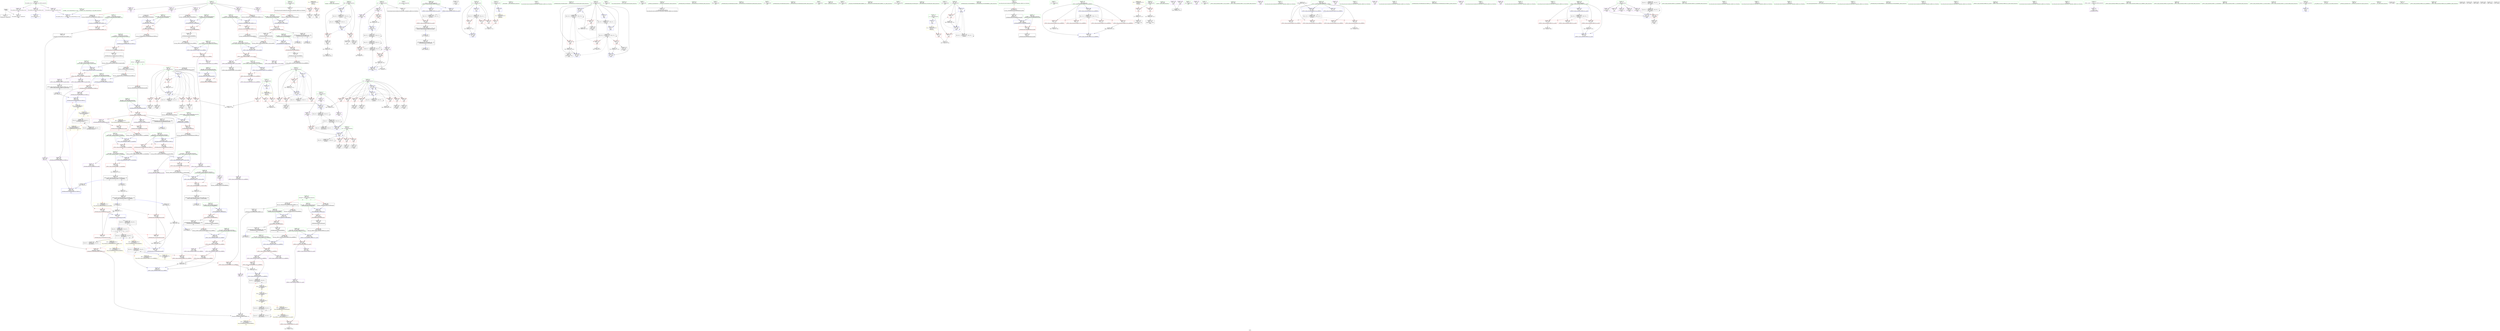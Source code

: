 digraph "SVFG" {
	label="SVFG";

	Node0x559dfe6f0860 [shape=record,color=grey,label="{NodeID: 0\nNullPtr}"];
	Node0x559dfe6f0860 -> Node0x559dfe8c2590[style=solid];
	Node0x559dfe6f0860 -> Node0x559dfe8d3900[style=solid];
	Node0x559dfe8d7920 [shape=record,color=black,label="{NodeID: 775\n426 = PHI(550, )\n}"];
	Node0x559dfe8d1930 [shape=record,color=red,label="{NodeID: 277\n488\<--480\n\<--__pos.addr\n_ZNSt6bitsetILm1001EE9referenceC2ERS0_m\n|{<s0>30}}"];
	Node0x559dfe8d1930:s0 -> Node0x559dfe8da790[style=solid,color=red];
	Node0x559dfe8c2590 [shape=record,color=black,label="{NodeID: 111\n2\<--3\ndummyVal\<--dummyVal\n}"];
	Node0x559dfe8c6ca0 [shape=record,color=red,label="{NodeID: 222\n108\<--39\n\<--stdout\nmain\n}"];
	Node0x559dfe8c6ca0 -> Node0x559dfe8c7670[style=solid];
	Node0x559dfe8c2fa0 [shape=record,color=green,label="{NodeID: 56\n106\<--107\nfreopen\<--freopen_field_insensitive\n}"];
	Node0x559dfe8d47d0 [shape=record,color=blue,label="{NodeID: 333\n93\<--179\nfind\<--\nmain\n}"];
	Node0x559dfe8d47d0 -> Node0x559dfe906d40[style=dashed];
	Node0x559dfe8c9f10 [shape=record,color=purple,label="{NodeID: 167\n183\<--18\narrayidx23\<--cnt\nmain\n}"];
	Node0x559dfe8c9f10 -> Node0x559dfe8d04e0[style=solid];
	Node0x559dfe8c9f10 -> Node0x559dfe8d3e10[style=solid];
	Node0x559dfe89b5f0 [shape=record,color=green,label="{NodeID: 1\n7\<--1\n__dso_handle\<--dummyObj\nGlob }"];
	Node0x559dfe8d7a90 [shape=record,color=black,label="{NodeID: 776\n437 = PHI(603, )\n}"];
	Node0x559dfe8d7a90 -> Node0x559dfe8c8ed0[style=solid];
	Node0x559dfe8d1a00 [shape=record,color=red,label="{NodeID: 278\n494\<--480\n\<--__pos.addr\n_ZNSt6bitsetILm1001EE9referenceC2ERS0_m\n|{<s0>31}}"];
	Node0x559dfe8d1a00:s0 -> Node0x559dfe8d8a10[style=solid,color=red];
	Node0x559dfe8c2690 [shape=record,color=black,label="{NodeID: 112\n78\<--9\nmain_ret\<--\nmain\n}"];
	Node0x559dfe8c6d70 [shape=record,color=red,label="{NodeID: 223\n121\<--81\n\<--cs\nmain\n}"];
	Node0x559dfe8c6d70 -> Node0x559dfe8cd5a0[style=solid];
	Node0x559dfe8c30a0 [shape=record,color=green,label="{NodeID: 57\n113\<--114\n_ZNSirsERi\<--_ZNSirsERi_field_insensitive\n}"];
	Node0x559dfe8d48a0 [shape=record,color=blue,label="{NodeID: 334\n283\<--285\narrayidx69\<--dec70\nmain\n}"];
	Node0x559dfe8d48a0 -> Node0x559dfe907740[style=dashed];
	Node0x559dfe8c9fe0 [shape=record,color=purple,label="{NodeID: 168\n206\<--18\narrayidx33\<--cnt\nmain\n}"];
	Node0x559dfe8c9fe0 -> Node0x559dfe8d05b0[style=solid];
	Node0x559dfe8b39e0 [shape=record,color=green,label="{NodeID: 2\n9\<--1\n\<--dummyObj\nCan only get source location for instruction, argument, global var or function.}"];
	Node0x559dfe8d7c60 [shape=record,color=black,label="{NodeID: 777\n377 = PHI(535, )\n}"];
	Node0x559dfe8d7c60 -> Node0x559dfe8e1eb0[style=solid];
	Node0x559dfe8d1ad0 [shape=record,color=red,label="{NodeID: 279\n510\<--504\nthis1\<--this.addr\n_ZNSt12_Base_bitsetILm16EE10_M_getwordEm\n}"];
	Node0x559dfe8d1ad0 -> Node0x559dfe8c5ac0[style=solid];
	Node0x559dfe8d1ad0 -> Node0x559dfe8c5b90[style=solid];
	Node0x559dfe8c2760 [shape=record,color=black,label="{NodeID: 113\n19\<--18\n\<--cnt\nCan only get source location for instruction, argument, global var or function.}"];
	Node0x559dfe8c6e40 [shape=record,color=red,label="{NodeID: 224\n304\<--81\n\<--cs\nmain\n}"];
	Node0x559dfe8c31a0 [shape=record,color=green,label="{NodeID: 58\n116\<--117\n_ZNSt6bitsetILm1001EE5resetEv\<--_ZNSt6bitsetILm1001EE5resetEv_field_insensitive\n}"];
	Node0x559dfe90e100 [shape=record,color=yellow,style=double,label="{NodeID: 667\n40V_1 = ENCHI(MR_40V_0)\npts\{860000 860001 \}\nFun[_ZNSt6bitsetILm1001EEixEm]|{<s0>22|<s1>22}}"];
	Node0x559dfe90e100:s0 -> Node0x559dfe8d5b50[style=dashed,color=red];
	Node0x559dfe90e100:s1 -> Node0x559dfe8d5c20[style=dashed,color=red];
	Node0x559dfe8d4970 [shape=record,color=blue,label="{NodeID: 335\n23\<--291\ntop\<--inc73\nmain\n}"];
	Node0x559dfe8d4970 -> Node0x559dfe906840[style=dashed];
	Node0x559dfe8ca0b0 [shape=record,color=purple,label="{NodeID: 169\n283\<--18\narrayidx69\<--cnt\nmain\n}"];
	Node0x559dfe8ca0b0 -> Node0x559dfe8d0820[style=solid];
	Node0x559dfe8ca0b0 -> Node0x559dfe8d48a0[style=solid];
	Node0x559dfe8b3a70 [shape=record,color=green,label="{NodeID: 3\n30\<--1\n.str\<--dummyObj\nGlob }"];
	Node0x559dfe8d7da0 [shape=record,color=black,label="{NodeID: 778\n388 = PHI(535, )\n}"];
	Node0x559dfe8d7da0 -> Node0x559dfe8e24b0[style=solid];
	Node0x559dfe8d1ba0 [shape=record,color=red,label="{NodeID: 280\n512\<--506\n\<--__pos.addr\n_ZNSt12_Base_bitsetILm16EE10_M_getwordEm\n|{<s0>32}}"];
	Node0x559dfe8d1ba0:s0 -> Node0x559dfe8d9310[style=solid,color=red];
	Node0x559dfe8c2860 [shape=record,color=black,label="{NodeID: 114\n28\<--27\n\<--t\nCan only get source location for instruction, argument, global var or function.|{<s0>6}}"];
	Node0x559dfe8c2860:s0 -> Node0x559dfe8d96d0[style=solid,color=red];
	Node0x559dfe8c6f10 [shape=record,color=red,label="{NodeID: 225\n317\<--81\n\<--cs\nmain\n}"];
	Node0x559dfe8c6f10 -> Node0x559dfe8e0e30[style=solid];
	Node0x559dfe8c32a0 [shape=record,color=green,label="{NodeID: 59\n131\<--132\nllvm.memset.p0i8.i64\<--llvm.memset.p0i8.i64_field_insensitive\n}"];
	Node0x559dfe8d4a40 [shape=record,color=blue,label="{NodeID: 336\n294\<--289\narrayidx75\<--\nmain\n}"];
	Node0x559dfe8d4a40 -> Node0x559dfe907c40[style=dashed];
	Node0x559dfe8ca180 [shape=record,color=purple,label="{NodeID: 170\n215\<--21\narrayidx37\<--s\nmain\n}"];
	Node0x559dfe8ca180 -> Node0x559dfe8d42f0[style=solid];
	Node0x559dfe8b3b00 [shape=record,color=green,label="{NodeID: 4\n32\<--1\n.str.1\<--dummyObj\nGlob }"];
	Node0x559dfe8d7ee0 [shape=record,color=black,label="{NodeID: 779\n489 = PHI(501, )\n}"];
	Node0x559dfe8d7ee0 -> Node0x559dfe8d5b50[style=solid];
	Node0x559dfe90aef0 [shape=record,color=yellow,style=double,label="{NodeID: 613\n36V_1 = ENCHI(MR_36V_0)\npts\{260000 \}\nFun[_ZStanILm1001EESt6bitsetIXT_EERKS1_S3_]|{|<s1>26}}"];
	Node0x559dfe90aef0 -> Node0x559dfe8d3260[style=dashed];
	Node0x559dfe90aef0:s1 -> Node0x559dfe90b840[style=dashed,color=red];
	Node0x559dfe8d1c70 [shape=record,color=red,label="{NodeID: 281\n523\<--520\n\<--__pos.addr\n_ZNSt12_Base_bitsetILm16EE11_S_whichbitEm\n}"];
	Node0x559dfe8d1c70 -> Node0x559dfe8e0b30[style=solid];
	Node0x559dfe8c74a0 [shape=record,color=black,label="{NodeID: 115\n62\<--63\n\<--_ZNSt8ios_base4InitD1Ev\nCan only get source location for instruction, argument, global var or function.}"];
	Node0x559dfe8c6fe0 [shape=record,color=red,label="{NodeID: 226\n137\<--83\n\<--u\nmain\n}"];
	Node0x559dfe8c6fe0 -> Node0x559dfe8cd420[style=solid];
	Node0x559dfe8c33a0 [shape=record,color=green,label="{NodeID: 60\n151\<--152\n_ZNSt6bitsetILm1001EEixEm\<--_ZNSt6bitsetILm1001EEixEm_field_insensitive\n}"];
	Node0x559dfe8d4b10 [shape=record,color=blue,label="{NodeID: 337\n97\<--300\nv45\<--inc79\nmain\n}"];
	Node0x559dfe8d4b10 -> Node0x559dfe8cff30[style=dashed];
	Node0x559dfe8d4b10 -> Node0x559dfe8d0000[style=dashed];
	Node0x559dfe8d4b10 -> Node0x559dfe8d00d0[style=dashed];
	Node0x559dfe8d4b10 -> Node0x559dfe8d01a0[style=dashed];
	Node0x559dfe8d4b10 -> Node0x559dfe8d0270[style=dashed];
	Node0x559dfe8d4b10 -> Node0x559dfe8d0340[style=dashed];
	Node0x559dfe8d4b10 -> Node0x559dfe8d0410[style=dashed];
	Node0x559dfe8d4b10 -> Node0x559dfe8d4700[style=dashed];
	Node0x559dfe8d4b10 -> Node0x559dfe8d4b10[style=dashed];
	Node0x559dfe8d4b10 -> Node0x559dfe8f7130[style=dashed];
	Node0x559dfe8ca250 [shape=record,color=purple,label="{NodeID: 171\n239\<--21\narrayidx44\<--s\nmain\n}"];
	Node0x559dfe8ca250 -> Node0x559dfe8d0680[style=solid];
	Node0x559dfe8b3b90 [shape=record,color=green,label="{NodeID: 5\n34\<--1\nstdin\<--dummyObj\nGlob }"];
	Node0x559dfe8d8020 [shape=record,color=black,label="{NodeID: 780\n495 = PHI(518, )\n}"];
	Node0x559dfe8d8020 -> Node0x559dfe8d5c20[style=solid];
	Node0x559dfe8d1d40 [shape=record,color=red,label="{NodeID: 282\n532\<--529\n\<--__pos.addr\n_ZNSt12_Base_bitsetILm16EE12_S_whichwordEm\n}"];
	Node0x559dfe8d1d40 -> Node0x559dfe8e0fb0[style=solid];
	Node0x559dfe8c75a0 [shape=record,color=black,label="{NodeID: 116\n105\<--102\ncall\<--\nmain\n}"];
	Node0x559dfe8c70b0 [shape=record,color=red,label="{NodeID: 227\n141\<--83\n\<--u\nmain\n}"];
	Node0x559dfe8c70b0 -> Node0x559dfe8c7740[style=solid];
	Node0x559dfe8c34a0 [shape=record,color=green,label="{NodeID: 61\n155\<--156\n_ZNSt6bitsetILm1001EE9referenceaSEb\<--_ZNSt6bitsetILm1001EE9referenceaSEb_field_insensitive\n}"];
	Node0x559dfe8d4be0 [shape=record,color=blue,label="{NodeID: 338\n81\<--318\ncs\<--inc85\nmain\n}"];
	Node0x559dfe8d4be0 -> Node0x559dfe8ff230[style=dashed];
	Node0x559dfe8ca320 [shape=record,color=purple,label="{NodeID: 172\n294\<--21\narrayidx75\<--s\nmain\n}"];
	Node0x559dfe8ca320 -> Node0x559dfe8d4a40[style=solid];
	Node0x559dfe8b3fc0 [shape=record,color=green,label="{NodeID: 6\n35\<--1\n.str.2\<--dummyObj\nGlob }"];
	Node0x559dfe8d8160 [shape=record,color=black,label="{NodeID: 781\n513 = PHI(527, )\n}"];
	Node0x559dfe8d1e10 [shape=record,color=red,label="{NodeID: 283\n540\<--537\n\<--__pos.addr\n_ZNSt12_Base_bitsetILm16EE10_S_maskbitEm\n|{<s0>33}}"];
	Node0x559dfe8d1e10:s0 -> Node0x559dfe8d8a10[style=solid,color=red];
	Node0x559dfe8c7670 [shape=record,color=black,label="{NodeID: 117\n111\<--108\ncall1\<--\nmain\n}"];
	Node0x559dfe8c7180 [shape=record,color=red,label="{NodeID: 228\n145\<--83\n\<--u\nmain\n}"];
	Node0x559dfe8c7180 -> Node0x559dfe8c7810[style=solid];
	Node0x559dfe8c35a0 [shape=record,color=green,label="{NodeID: 62\n158\<--159\n_ZNSt6bitsetILm1001EE9referenceD2Ev\<--_ZNSt6bitsetILm1001EE9referenceD2Ev_field_insensitive\n}"];
	Node0x559dfe90e4b0 [shape=record,color=yellow,style=double,label="{NodeID: 671\n38V_1 = ENCHI(MR_38V_0)\npts\{1000000 \}\nFun[_ZNKSt12_Base_bitsetILm16EE9_M_is_anyEv]}"];
	Node0x559dfe90e4b0 -> Node0x559dfe8d2b10[style=dashed];
	Node0x559dfe8d4cb0 [shape=record,color=blue,label="{NodeID: 339\n331\<--330\nthis.addr\<--this\n_ZNSt6bitsetILm1001EE5resetEv\n}"];
	Node0x559dfe8d4cb0 -> Node0x559dfe8d08f0[style=dashed];
	Node0x559dfe8ca3f0 [shape=record,color=purple,label="{NodeID: 173\n143\<--25\narrayidx\<--r\nmain\n|{<s0>10}}"];
	Node0x559dfe8ca3f0:s0 -> Node0x559dfe8d96d0[style=solid,color=red];
	Node0x559dfe8b4050 [shape=record,color=green,label="{NodeID: 7\n37\<--1\n.str.3\<--dummyObj\nGlob }"];
	Node0x559dfe8d8270 [shape=record,color=black,label="{NodeID: 782\n541 = PHI(518, )\n}"];
	Node0x559dfe8d8270 -> Node0x559dfe8e0830[style=solid];
	Node0x559dfe8d1ee0 [shape=record,color=red,label="{NodeID: 284\n559\<--553\nthis1\<--this.addr\n_ZNSt6bitsetILm1001EEaNERKS0_\n}"];
	Node0x559dfe8d1ee0 -> Node0x559dfe8c96f0[style=solid];
	Node0x559dfe8d1ee0 -> Node0x559dfe8c97c0[style=solid];
	Node0x559dfe8c7740 [shape=record,color=black,label="{NodeID: 118\n142\<--141\nidxprom\<--\nmain\n}"];
	Node0x559dfe8c7250 [shape=record,color=red,label="{NodeID: 229\n148\<--83\n\<--u\nmain\n}"];
	Node0x559dfe8c7250 -> Node0x559dfe8c78e0[style=solid];
	Node0x559dfe8c36a0 [shape=record,color=green,label="{NodeID: 63\n169\<--170\nscanf\<--scanf_field_insensitive\n}"];
	Node0x559dfe8d4d80 [shape=record,color=blue,label="{NodeID: 340\n349\<--347\nthis.addr\<--this\n_ZNSt6bitsetILm1001EEixEm\n}"];
	Node0x559dfe8d4d80 -> Node0x559dfe8d09c0[style=dashed];
	Node0x559dfe8ca4c0 [shape=record,color=purple,label="{NodeID: 174\n147\<--25\narrayidx10\<--r\nmain\n|{<s0>11}}"];
	Node0x559dfe8ca4c0:s0 -> Node0x559dfe8da320[style=solid,color=red];
	Node0x559dfe8b40e0 [shape=record,color=green,label="{NodeID: 8\n39\<--1\nstdout\<--dummyObj\nGlob }"];
	Node0x559dfe8d83e0 [shape=record,color=black,label="{NodeID: 783\n636 = PHI(451, )\n0th arg _ZNSt12_Base_bitsetILm16EE8_M_do_orERKS0_ }"];
	Node0x559dfe8d83e0 -> Node0x559dfe8d6ac0[style=solid];
	Node0x559dfe8d1fb0 [shape=record,color=red,label="{NodeID: 285\n561\<--555\n\<--__rhs.addr\n_ZNSt6bitsetILm1001EEaNERKS0_\n}"];
	Node0x559dfe8d1fb0 -> Node0x559dfe8c9890[style=solid];
	Node0x559dfe8c7810 [shape=record,color=black,label="{NodeID: 119\n146\<--145\nidxprom9\<--\nmain\n}"];
	Node0x559dfe8c7320 [shape=record,color=red,label="{NodeID: 230\n171\<--83\n\<--u\nmain\n}"];
	Node0x559dfe8c7320 -> Node0x559dfe8c79b0[style=solid];
	Node0x559dfe8c37a0 [shape=record,color=green,label="{NodeID: 64\n264\<--265\n_ZStanILm1001EESt6bitsetIXT_EERKS1_S3_\<--_ZStanILm1001EESt6bitsetIXT_EERKS1_S3__field_insensitive\n}"];
	Node0x559dfe8d4e50 [shape=record,color=blue,label="{NodeID: 341\n351\<--348\n__position.addr\<--__position\n_ZNSt6bitsetILm1001EEixEm\n}"];
	Node0x559dfe8d4e50 -> Node0x559dfe8d0a90[style=dashed];
	Node0x559dfe8ca590 [shape=record,color=purple,label="{NodeID: 175\n259\<--25\narrayidx57\<--r\nmain\n|{<s0>16}}"];
	Node0x559dfe8ca590:s0 -> Node0x559dfe8d8830[style=solid,color=red];
	Node0x559dfe8b4170 [shape=record,color=green,label="{NodeID: 9\n40\<--1\n_ZSt3cin\<--dummyObj\nGlob }"];
	Node0x559dfe8d8520 [shape=record,color=black,label="{NodeID: 784\n637 = PHI(453, )\n1st arg _ZNSt12_Base_bitsetILm16EE8_M_do_orERKS0_ }"];
	Node0x559dfe8d8520 -> Node0x559dfe8d6b90[style=solid];
	Node0x559dfe8d2080 [shape=record,color=red,label="{NodeID: 286\n578\<--570\nthis1\<--this.addr\n_ZNSt12_Base_bitsetILm16EE9_M_do_andERKS0_\n}"];
	Node0x559dfe8d2080 -> Node0x559dfe8c5c60[style=solid];
	Node0x559dfe8d2080 -> Node0x559dfe8c5d30[style=solid];
	Node0x559dfe8c78e0 [shape=record,color=black,label="{NodeID: 120\n149\<--148\nconv\<--\nmain\n|{<s0>11}}"];
	Node0x559dfe8c78e0:s0 -> Node0x559dfe8da430[style=solid,color=red];
	Node0x559dfe8fbb30 [shape=record,color=black,label="{NodeID: 563\nMR_36V_3 = PHI(MR_36V_4, MR_36V_2, )\npts\{260000 \}\n|{|<s2>12|<s3>12|<s4>12|<s5>12}}"];
	Node0x559dfe8fbb30 -> Node0x559dfe902c40[style=dashed];
	Node0x559dfe8fbb30 -> Node0x559dfe908140[style=dashed];
	Node0x559dfe8fbb30:s2 -> Node0x559dfe8d0ea0[style=dashed,color=red];
	Node0x559dfe8fbb30:s3 -> Node0x559dfe8d1110[style=dashed,color=red];
	Node0x559dfe8fbb30:s4 -> Node0x559dfe8d50c0[style=dashed,color=red];
	Node0x559dfe8fbb30:s5 -> Node0x559dfe8d5190[style=dashed,color=red];
	Node0x559dfe8cf410 [shape=record,color=red,label="{NodeID: 231\n193\<--83\n\<--u\nmain\n}"];
	Node0x559dfe8cf410 -> Node0x559dfe8e2630[style=solid];
	Node0x559dfe8c38a0 [shape=record,color=green,label="{NodeID: 65\n267\<--268\n_ZNKSt6bitsetILm1001EE3anyEv\<--_ZNKSt6bitsetILm1001EE3anyEv_field_insensitive\n}"];
	Node0x559dfe8d4f20 [shape=record,color=blue,label="{NodeID: 342\n364\<--362\nthis.addr\<--this\n_ZNSt6bitsetILm1001EE9referenceaSEb\n}"];
	Node0x559dfe8d4f20 -> Node0x559dfe8d0b60[style=dashed];
	Node0x559dfe8ca660 [shape=record,color=purple,label="{NodeID: 176\n262\<--25\narrayidx59\<--r\nmain\n|{<s0>16}}"];
	Node0x559dfe8ca660:s0 -> Node0x559dfe8d8900[style=solid,color=red];
	Node0x559dfe8b4200 [shape=record,color=green,label="{NodeID: 10\n41\<--1\n.str.4\<--dummyObj\nGlob }"];
	Node0x559dfe8d8660 [shape=record,color=black,label="{NodeID: 785\n409 = PHI(99, )\n0th arg _ZStanILm1001EESt6bitsetIXT_EERKS1_S3_ |{|<s1>26}}"];
	Node0x559dfe8d8660 -> Node0x559dfe8c8c60[style=solid];
	Node0x559dfe8d8660:s1 -> Node0x559dfe8d8e40[style=solid,color=red];
	Node0x559dfe90b490 [shape=record,color=yellow,style=double,label="{NodeID: 619\n36V_1 = ENCHI(MR_36V_0)\npts\{260000 \}\nFun[_ZNSt12_Base_bitsetILm16EE9_M_do_andERKS0_]}"];
	Node0x559dfe90b490 -> Node0x559dfe8d2560[style=dashed];
	Node0x559dfe8d2150 [shape=record,color=red,label="{NodeID: 287\n586\<--572\n\<--__x.addr\n_ZNSt12_Base_bitsetILm16EE9_M_do_andERKS0_\n}"];
	Node0x559dfe8d2150 -> Node0x559dfe8c5e00[style=solid];
	Node0x559dfe8d2150 -> Node0x559dfe8c5ed0[style=solid];
	Node0x559dfe8c79b0 [shape=record,color=black,label="{NodeID: 121\n172\<--171\nidxprom17\<--\nmain\n}"];
	Node0x559dfe8fc030 [shape=record,color=black,label="{NodeID: 564\nMR_40V_3 = PHI(MR_40V_4, MR_40V_2, )\npts\{860000 860001 \}\n|{|<s1>11}}"];
	Node0x559dfe8fc030 -> Node0x559dfe903640[style=dashed];
	Node0x559dfe8fc030:s1 -> Node0x559dfe90e100[style=dashed,color=red];
	Node0x559dfe8cf4a0 [shape=record,color=red,label="{NodeID: 232\n163\<--87\n\<--i\nmain\n}"];
	Node0x559dfe8cf4a0 -> Node0x559dfe8cda20[style=solid];
	Node0x559dfe8c39a0 [shape=record,color=green,label="{NodeID: 66\n279\<--280\n_ZNSt6bitsetILm1001EEoRERKS0_\<--_ZNSt6bitsetILm1001EEoRERKS0__field_insensitive\n}"];
	Node0x559dfe8d4ff0 [shape=record,color=blue,label="{NodeID: 343\n366\<--369\n__x.addr\<--frombool\n_ZNSt6bitsetILm1001EE9referenceaSEb\n}"];
	Node0x559dfe8d4ff0 -> Node0x559dfe8d0c30[style=dashed];
	Node0x559dfe8ca730 [shape=record,color=purple,label="{NodeID: 177\n274\<--25\narrayidx64\<--r\nmain\n|{<s0>18}}"];
	Node0x559dfe8ca730:s0 -> Node0x559dfe8d99f0[style=solid,color=red];
	Node0x559dfe8bf540 [shape=record,color=green,label="{NodeID: 11\n43\<--1\n.str.5\<--dummyObj\nGlob }"];
	Node0x559dfe8d8830 [shape=record,color=black,label="{NodeID: 786\n410 = PHI(259, )\n1st arg _ZStanILm1001EESt6bitsetIXT_EERKS1_S3_ }"];
	Node0x559dfe8d8830 -> Node0x559dfe8d5330[style=solid];
	Node0x559dfe8d2220 [shape=record,color=red,label="{NodeID: 288\n582\<--574\n\<--__i\n_ZNSt12_Base_bitsetILm16EE9_M_do_andERKS0_\n}"];
	Node0x559dfe8d2220 -> Node0x559dfe8ce4a0[style=solid];
	Node0x559dfe8c7a80 [shape=record,color=black,label="{NodeID: 122\n176\<--175\nidxprom19\<--sub\nmain\n}"];
	Node0x559dfe8cf570 [shape=record,color=red,label="{NodeID: 233\n188\<--87\n\<--i\nmain\n}"];
	Node0x559dfe8cf570 -> Node0x559dfe8e1d30[style=solid];
	Node0x559dfe8c3aa0 [shape=record,color=green,label="{NodeID: 67\n307\<--308\nprintf\<--printf_field_insensitive\n}"];
	Node0x559dfe8dfcf0 [shape=record,color=black,label="{NodeID: 510\n314 = PHI(312, 313, )\n}"];
	Node0x559dfe8d50c0 [shape=record,color=blue,label="{NodeID: 344\n381\<--383\n\<--or\n_ZNSt6bitsetILm1001EE9referenceaSEb\n}"];
	Node0x559dfe8d50c0 -> Node0x559dfe909a40[style=dashed];
	Node0x559dfe8ca800 [shape=record,color=purple,label="{NodeID: 178\n277\<--25\narrayidx66\<--r\nmain\n|{<s0>18}}"];
	Node0x559dfe8ca800:s0 -> Node0x559dfe8d98e0[style=solid,color=red];
	Node0x559dfe8bf5d0 [shape=record,color=green,label="{NodeID: 12\n45\<--1\n.str.6\<--dummyObj\nGlob }"];
	Node0x559dfe8d8900 [shape=record,color=black,label="{NodeID: 787\n411 = PHI(262, )\n2nd arg _ZStanILm1001EESt6bitsetIXT_EERKS1_S3_ }"];
	Node0x559dfe8d8900 -> Node0x559dfe8d5400[style=solid];
	Node0x559dfe8d22f0 [shape=record,color=red,label="{NodeID: 289\n588\<--574\n\<--__i\n_ZNSt12_Base_bitsetILm16EE9_M_do_andERKS0_\n}"];
	Node0x559dfe8c7b50 [shape=record,color=black,label="{NodeID: 123\n182\<--181\nidxprom22\<--sub21\nmain\n}"];
	Node0x559dfe8cf640 [shape=record,color=red,label="{NodeID: 234\n174\<--89\n\<--v\nmain\n}"];
	Node0x559dfe8cf640 -> Node0x559dfe8e15b0[style=solid];
	Node0x559dfe8c3ba0 [shape=record,color=green,label="{NodeID: 68\n331\<--332\nthis.addr\<--this.addr_field_insensitive\n_ZNSt6bitsetILm1001EE5resetEv\n}"];
	Node0x559dfe8c3ba0 -> Node0x559dfe8d08f0[style=solid];
	Node0x559dfe8c3ba0 -> Node0x559dfe8d4cb0[style=solid];
	Node0x559dfe8e0290 [shape=record,color=black,label="{NodeID: 511\n232 = PHI(130, 230, )\n}"];
	Node0x559dfe8d5190 [shape=record,color=blue,label="{NodeID: 345\n392\<--394\n\<--and\n_ZNSt6bitsetILm1001EE9referenceaSEb\n}"];
	Node0x559dfe8d5190 -> Node0x559dfe909a40[style=dashed];
	Node0x559dfe8ca8d0 [shape=record,color=purple,label="{NodeID: 179\n103\<--30\n\<--.str\nmain\n}"];
	Node0x559dfe8bf690 [shape=record,color=green,label="{NodeID: 13\n47\<--1\n.str.7\<--dummyObj\nGlob }"];
	Node0x559dfe8d8a10 [shape=record,color=black,label="{NodeID: 788\n519 = PHI(494, 540, )\n0th arg _ZNSt12_Base_bitsetILm16EE11_S_whichbitEm }"];
	Node0x559dfe8d8a10 -> Node0x559dfe8d5e90[style=solid];
	Node0x559dfe8d23c0 [shape=record,color=red,label="{NodeID: 290\n592\<--574\n\<--__i\n_ZNSt12_Base_bitsetILm16EE9_M_do_andERKS0_\n}"];
	Node0x559dfe8c7c20 [shape=record,color=black,label="{NodeID: 124\n205\<--204\nidxprom32\<--\nmain\n}"];
	Node0x559dfe8cf710 [shape=record,color=red,label="{NodeID: 235\n180\<--89\n\<--v\nmain\n}"];
	Node0x559dfe8cf710 -> Node0x559dfe8e1730[style=solid];
	Node0x559dfe8c3c70 [shape=record,color=green,label="{NodeID: 69\n337\<--338\n_ZNSt12_Base_bitsetILm16EE11_M_do_resetEv\<--_ZNSt12_Base_bitsetILm16EE11_M_do_resetEv_field_insensitive\n}"];
	Node0x559dfe8e0830 [shape=record,color=grey,label="{NodeID: 512\n542 = Binary(543, 541, )\n}"];
	Node0x559dfe8e0830 -> Node0x559dfe8c9620[style=solid];
	Node0x559dfe8d5260 [shape=record,color=blue,label="{NodeID: 346\n400\<--399\nthis.addr\<--this\n_ZNSt6bitsetILm1001EE9referenceD2Ev\n}"];
	Node0x559dfe8d5260 -> Node0x559dfe8d11e0[style=dashed];
	Node0x559dfe8ca9a0 [shape=record,color=purple,label="{NodeID: 180\n104\<--32\n\<--.str.1\nmain\n}"];
	Node0x559dfe8bf790 [shape=record,color=green,label="{NodeID: 14\n50\<--1\n\<--dummyObj\nCan only get source location for instruction, argument, global var or function.}"];
	Node0x559dfe8d8c20 [shape=record,color=black,label="{NodeID: 789\n568 = PHI(560, )\n0th arg _ZNSt12_Base_bitsetILm16EE9_M_do_andERKS0_ }"];
	Node0x559dfe8d8c20 -> Node0x559dfe8d62a0[style=solid];
	Node0x559dfe90b840 [shape=record,color=yellow,style=double,label="{NodeID: 623\n36V_1 = ENCHI(MR_36V_0)\npts\{260000 \}\nFun[_ZNSt6bitsetILm1001EEaNERKS0_]|{<s0>34}}"];
	Node0x559dfe90b840:s0 -> Node0x559dfe90b490[style=dashed,color=red];
	Node0x559dfe8d2490 [shape=record,color=red,label="{NodeID: 291\n598\<--574\n\<--__i\n_ZNSt12_Base_bitsetILm16EE9_M_do_andERKS0_\n}"];
	Node0x559dfe8d2490 -> Node0x559dfe8e2930[style=solid];
	Node0x559dfe8c7cf0 [shape=record,color=black,label="{NodeID: 125\n214\<--211\nidxprom36\<--\nmain\n}"];
	Node0x559dfe8cf7e0 [shape=record,color=red,label="{NodeID: 236\n200\<--91\n\<--i28\nmain\n}"];
	Node0x559dfe8cf7e0 -> Node0x559dfe8cdd20[style=solid];
	Node0x559dfe8c3d70 [shape=record,color=green,label="{NodeID: 70\n349\<--350\nthis.addr\<--this.addr_field_insensitive\n_ZNSt6bitsetILm1001EEixEm\n}"];
	Node0x559dfe8c3d70 -> Node0x559dfe8d09c0[style=solid];
	Node0x559dfe8c3d70 -> Node0x559dfe8d4d80[style=solid];
	Node0x559dfe8e09b0 [shape=record,color=grey,label="{NodeID: 513\n665 = Binary(664, 543, )\n}"];
	Node0x559dfe8e09b0 -> Node0x559dfe8d6e00[style=solid];
	Node0x559dfe8d5330 [shape=record,color=blue,label="{NodeID: 347\n412\<--410\n__x.addr\<--__x\n_ZStanILm1001EESt6bitsetIXT_EERKS1_S3_\n}"];
	Node0x559dfe8d5330 -> Node0x559dfe8d12b0[style=dashed];
	Node0x559dfe8caa70 [shape=record,color=purple,label="{NodeID: 181\n109\<--35\n\<--.str.2\nmain\n}"];
	Node0x559dfe8bf890 [shape=record,color=green,label="{NodeID: 15\n119\<--1\n\<--dummyObj\nCan only get source location for instruction, argument, global var or function.}"];
	Node0x559dfe8d8d30 [shape=record,color=black,label="{NodeID: 790\n569 = PHI(562, )\n1st arg _ZNSt12_Base_bitsetILm16EE9_M_do_andERKS0_ }"];
	Node0x559dfe8d8d30 -> Node0x559dfe8d6370[style=solid];
	Node0x559dfe90b920 [shape=record,color=yellow,style=double,label="{NodeID: 624\n38V_1 = ENCHI(MR_38V_0)\npts\{1000000 \}\nFun[_ZNSt6bitsetILm1001EEaNERKS0_]|{<s0>34}}"];
	Node0x559dfe90b920:s0 -> Node0x559dfe904f40[style=dashed,color=red];
	Node0x559dfe8d2560 [shape=record,color=red,label="{NodeID: 292\n590\<--589\n\<--arrayidx\n_ZNSt12_Base_bitsetILm16EE9_M_do_andERKS0_\n}"];
	Node0x559dfe8d2560 -> Node0x559dfe8e2ab0[style=solid];
	Node0x559dfe8c7dc0 [shape=record,color=black,label="{NodeID: 126\n229\<--228\ntobool\<--\nmain\n}"];
	Node0x559dfe8c7dc0 -> Node0x559dfe8e0cb0[style=solid];
	Node0x559dfe8cf8b0 [shape=record,color=red,label="{NodeID: 237\n204\<--91\n\<--i28\nmain\n}"];
	Node0x559dfe8cf8b0 -> Node0x559dfe8c7c20[style=solid];
	Node0x559dfe8c3e40 [shape=record,color=green,label="{NodeID: 71\n351\<--352\n__position.addr\<--__position.addr_field_insensitive\n_ZNSt6bitsetILm1001EEixEm\n}"];
	Node0x559dfe8c3e40 -> Node0x559dfe8d0a90[style=solid];
	Node0x559dfe8c3e40 -> Node0x559dfe8d4e50[style=solid];
	Node0x559dfe8e0b30 [shape=record,color=grey,label="{NodeID: 514\n524 = Binary(523, 525, )\n}"];
	Node0x559dfe8e0b30 -> Node0x559dfe8c9480[style=solid];
	Node0x559dfe8d5400 [shape=record,color=blue,label="{NodeID: 348\n414\<--411\n__y.addr\<--__y\n_ZStanILm1001EESt6bitsetIXT_EERKS1_S3_\n}"];
	Node0x559dfe8d5400 -> Node0x559dfe8d1380[style=dashed];
	Node0x559dfe8cab40 [shape=record,color=purple,label="{NodeID: 182\n110\<--37\n\<--.str.3\nmain\n}"];
	Node0x559dfe8bf990 [shape=record,color=green,label="{NodeID: 16\n128\<--1\n\<--dummyObj\nCan only get source location for instruction, argument, global var or function.}"];
	Node0x559dfe8d8e40 [shape=record,color=black,label="{NodeID: 791\n551 = PHI(409, )\n0th arg _ZNSt6bitsetILm1001EEaNERKS0_ }"];
	Node0x559dfe8d8e40 -> Node0x559dfe8d6100[style=solid];
	Node0x559dfe8d2630 [shape=record,color=red,label="{NodeID: 293\n594\<--593\n\<--arrayidx3\n_ZNSt12_Base_bitsetILm16EE9_M_do_andERKS0_\n}"];
	Node0x559dfe8d2630 -> Node0x559dfe8e2ab0[style=solid];
	Node0x559dfe8c7e90 [shape=record,color=black,label="{NodeID: 127\n238\<--235\nidxprom43\<--dec\nmain\n}"];
	Node0x559dfe8cf980 [shape=record,color=red,label="{NodeID: 238\n210\<--91\n\<--i28\nmain\n}"];
	Node0x559dfe8cf980 -> Node0x559dfe8d42f0[style=solid];
	Node0x559dfe8c3f10 [shape=record,color=green,label="{NodeID: 72\n358\<--359\n_ZNSt6bitsetILm1001EE9referenceC2ERS0_m\<--_ZNSt6bitsetILm1001EE9referenceC2ERS0_m_field_insensitive\n}"];
	Node0x559dfe8e0cb0 [shape=record,color=grey,label="{NodeID: 515\n230 = Binary(229, 154, )\n}"];
	Node0x559dfe8e0cb0 -> Node0x559dfe8e0290[style=solid];
	Node0x559dfe8d54d0 [shape=record,color=blue, style = dotted,label="{NodeID: 349\n676\<--678\noffset_0\<--dummyVal\n_ZStanILm1001EESt6bitsetIXT_EERKS1_S3_\n|{<s0>26}}"];
	Node0x559dfe8d54d0:s0 -> Node0x559dfe90b920[style=dashed,color=red];
	Node0x559dfe8cac10 [shape=record,color=purple,label="{NodeID: 183\n167\<--41\n\<--.str.4\nmain\n}"];
	Node0x559dfe8bfa90 [shape=record,color=green,label="{NodeID: 17\n129\<--1\n\<--dummyObj\nCan only get source location for instruction, argument, global var or function.}"];
	Node0x559dfe8d8f50 [shape=record,color=black,label="{NodeID: 792\n552 = PHI(425, )\n1st arg _ZNSt6bitsetILm1001EEaNERKS0_ }"];
	Node0x559dfe8d8f50 -> Node0x559dfe8d61d0[style=solid];
	Node0x559dfe90bb10 [shape=record,color=yellow,style=double,label="{NodeID: 626\n2V_1 = ENCHI(MR_2V_0)\npts\{1 \}\nFun[main]}"];
	Node0x559dfe90bb10 -> Node0x559dfe8c6bd0[style=dashed];
	Node0x559dfe90bb10 -> Node0x559dfe8c6ca0[style=dashed];
	Node0x559dfe8d2700 [shape=record,color=red,label="{NodeID: 294\n633\<--605\n\<--retval\n_ZNKSt12_Base_bitsetILm16EE9_M_is_anyEv\n}"];
	Node0x559dfe8d2700 -> Node0x559dfe8c9960[style=solid];
	Node0x559dfe8c7f60 [shape=record,color=black,label="{NodeID: 128\n249\<--248\nidxprom49\<--\nmain\n}"];
	Node0x559dfe8cfa50 [shape=record,color=red,label="{NodeID: 239\n219\<--91\n\<--i28\nmain\n}"];
	Node0x559dfe8cfa50 -> Node0x559dfe8e1a30[style=solid];
	Node0x559dfe8c4010 [shape=record,color=green,label="{NodeID: 73\n364\<--365\nthis.addr\<--this.addr_field_insensitive\n_ZNSt6bitsetILm1001EE9referenceaSEb\n}"];
	Node0x559dfe8c4010 -> Node0x559dfe8d0b60[style=solid];
	Node0x559dfe8c4010 -> Node0x559dfe8d4f20[style=solid];
	Node0x559dfe8e0e30 [shape=record,color=grey,label="{NodeID: 516\n318 = Binary(317, 119, )\n}"];
	Node0x559dfe8e0e30 -> Node0x559dfe8d4be0[style=solid];
	Node0x559dfe8d55a0 [shape=record,color=blue,label="{NodeID: 350\n432\<--431\nthis.addr\<--this\n_ZNKSt6bitsetILm1001EE3anyEv\n}"];
	Node0x559dfe8d55a0 -> Node0x559dfe8d1450[style=dashed];
	Node0x559dfe8cace0 [shape=record,color=purple,label="{NodeID: 184\n305\<--43\n\<--.str.5\nmain\n}"];
	Node0x559dfe8bfb90 [shape=record,color=green,label="{NodeID: 18\n130\<--1\n\<--dummyObj\nCan only get source location for instruction, argument, global var or function.}"];
	Node0x559dfe8d9090 [shape=record,color=black,label="{NodeID: 793\n462 = PHI(335, )\n0th arg _ZNSt12_Base_bitsetILm16EE11_M_do_resetEv }"];
	Node0x559dfe8d9090 -> Node0x559dfe8d5810[style=solid];
	Node0x559dfe90bc20 [shape=record,color=yellow,style=double,label="{NodeID: 627\n4V_1 = ENCHI(MR_4V_0)\npts\{10 \}\nFun[main]}"];
	Node0x559dfe90bc20 -> Node0x559dfe8c6480[style=dashed];
	Node0x559dfe8d27d0 [shape=record,color=red,label="{NodeID: 295\n612\<--607\nthis1\<--this.addr\n_ZNKSt12_Base_bitsetILm16EE9_M_is_anyEv\n}"];
	Node0x559dfe8d27d0 -> Node0x559dfe8c5fa0[style=solid];
	Node0x559dfe8d27d0 -> Node0x559dfe8c6070[style=solid];
	Node0x559dfe8c8030 [shape=record,color=black,label="{NodeID: 129\n252\<--251\nidxprom51\<--\nmain\n}"];
	Node0x559dfe8cfb20 [shape=record,color=red,label="{NodeID: 240\n228\<--93\n\<--find\nmain\n}"];
	Node0x559dfe8cfb20 -> Node0x559dfe8c7dc0[style=solid];
	Node0x559dfe8c40e0 [shape=record,color=green,label="{NodeID: 74\n366\<--367\n__x.addr\<--__x.addr_field_insensitive\n_ZNSt6bitsetILm1001EE9referenceaSEb\n}"];
	Node0x559dfe8c40e0 -> Node0x559dfe8d0c30[style=solid];
	Node0x559dfe8c40e0 -> Node0x559dfe8d4ff0[style=solid];
	Node0x559dfe8e0fb0 [shape=record,color=grey,label="{NodeID: 517\n533 = Binary(532, 525, )\n}"];
	Node0x559dfe8e0fb0 -> Node0x559dfe8c9550[style=solid];
	Node0x559dfe8d5670 [shape=record,color=blue,label="{NodeID: 351\n444\<--442\nthis.addr\<--this\n_ZNSt6bitsetILm1001EEoRERKS0_\n}"];
	Node0x559dfe8d5670 -> Node0x559dfe8d1520[style=dashed];
	Node0x559dfe8cadb0 [shape=record,color=purple,label="{NodeID: 185\n312\<--45\n\<--.str.6\nmain\n}"];
	Node0x559dfe8cadb0 -> Node0x559dfe8dfcf0[style=solid];
	Node0x559dfe8bfc90 [shape=record,color=green,label="{NodeID: 19\n134\<--1\n\<--dummyObj\nCan only get source location for instruction, argument, global var or function.}"];
	Node0x559dfe8d91d0 [shape=record,color=black,label="{NodeID: 794\n431 = PHI(99, )\n0th arg _ZNKSt6bitsetILm1001EE3anyEv }"];
	Node0x559dfe8d91d0 -> Node0x559dfe8d55a0[style=solid];
	Node0x559dfe90bd00 [shape=record,color=yellow,style=double,label="{NodeID: 628\n6V_1 = ENCHI(MR_6V_0)\npts\{12 \}\nFun[main]}"];
	Node0x559dfe90bd00 -> Node0x559dfe8c6550[style=dashed];
	Node0x559dfe90bd00 -> Node0x559dfe8c6620[style=dashed];
	Node0x559dfe90bd00 -> Node0x559dfe8c66f0[style=dashed];
	Node0x559dfe8d28a0 [shape=record,color=red,label="{NodeID: 296\n615\<--609\n\<--__i\n_ZNKSt12_Base_bitsetILm16EE9_M_is_anyEv\n}"];
	Node0x559dfe8d28a0 -> Node0x559dfe8ce1a0[style=solid];
	Node0x559dfe8c8100 [shape=record,color=black,label="{NodeID: 130\n255\<--254\ntobool53\<--\nmain\n}"];
	Node0x559dfe8fed30 [shape=record,color=black,label="{NodeID: 573\nMR_10V_2 = PHI(MR_10V_7, MR_10V_1, )\npts\{24 \}\n}"];
	Node0x559dfe8fed30 -> Node0x559dfe8d4080[style=dashed];
	Node0x559dfe8cfbf0 [shape=record,color=red,label="{NodeID: 241\n309\<--93\n\<--find\nmain\n}"];
	Node0x559dfe8cfbf0 -> Node0x559dfe8c86b0[style=solid];
	Node0x559dfe8cfbf0 -> Node0x559dfe8c8780[style=solid];
	Node0x559dfe8c41b0 [shape=record,color=green,label="{NodeID: 75\n378\<--379\n_ZNSt12_Base_bitsetILm16EE10_S_maskbitEm\<--_ZNSt12_Base_bitsetILm16EE10_S_maskbitEm_field_insensitive\n}"];
	Node0x559dfe8e1130 [shape=record,color=grey,label="{NodeID: 518\n185 = Binary(184, 119, )\n}"];
	Node0x559dfe8e1130 -> Node0x559dfe8d3e10[style=solid];
	Node0x559dfe8d5740 [shape=record,color=blue,label="{NodeID: 352\n446\<--443\n__rhs.addr\<--__rhs\n_ZNSt6bitsetILm1001EEoRERKS0_\n}"];
	Node0x559dfe8d5740 -> Node0x559dfe8d15f0[style=dashed];
	Node0x559dfe8cae80 [shape=record,color=purple,label="{NodeID: 186\n313\<--47\n\<--.str.7\nmain\n}"];
	Node0x559dfe8cae80 -> Node0x559dfe8dfcf0[style=solid];
	Node0x559dfe8bfd90 [shape=record,color=green,label="{NodeID: 20\n154\<--1\n\<--dummyObj\nCan only get source location for instruction, argument, global var or function.|{<s0>12}}"];
	Node0x559dfe8bfd90:s0 -> Node0x559dfe8d9590[style=solid,color=red];
	Node0x559dfe8d9310 [shape=record,color=black,label="{NodeID: 795\n528 = PHI(512, )\n0th arg _ZNSt12_Base_bitsetILm16EE12_S_whichwordEm }"];
	Node0x559dfe8d9310 -> Node0x559dfe8d5f60[style=solid];
	Node0x559dfe90bde0 [shape=record,color=yellow,style=double,label="{NodeID: 629\n8V_1 = ENCHI(MR_8V_0)\npts\{14 \}\nFun[main]}"];
	Node0x559dfe90bde0 -> Node0x559dfe8c67c0[style=dashed];
	Node0x559dfe8d2970 [shape=record,color=red,label="{NodeID: 297\n619\<--609\n\<--__i\n_ZNKSt12_Base_bitsetILm16EE9_M_is_anyEv\n}"];
	Node0x559dfe8c81d0 [shape=record,color=black,label="{NodeID: 131\n258\<--257\nidxprom56\<--\nmain\n}"];
	Node0x559dfe8ff230 [shape=record,color=black,label="{NodeID: 574\nMR_14V_3 = PHI(MR_14V_4, MR_14V_2, )\npts\{82 \}\n}"];
	Node0x559dfe8ff230 -> Node0x559dfe8c6d70[style=dashed];
	Node0x559dfe8ff230 -> Node0x559dfe8c6e40[style=dashed];
	Node0x559dfe8ff230 -> Node0x559dfe8c6f10[style=dashed];
	Node0x559dfe8ff230 -> Node0x559dfe8d4be0[style=dashed];
	Node0x559dfe8cfcc0 [shape=record,color=red,label="{NodeID: 242\n248\<--95\n\<--u42\nmain\n}"];
	Node0x559dfe8cfcc0 -> Node0x559dfe8c7f60[style=solid];
	Node0x559dfe8c42b0 [shape=record,color=green,label="{NodeID: 76\n400\<--401\nthis.addr\<--this.addr_field_insensitive\n_ZNSt6bitsetILm1001EE9referenceD2Ev\n}"];
	Node0x559dfe8c42b0 -> Node0x559dfe8d11e0[style=solid];
	Node0x559dfe8c42b0 -> Node0x559dfe8d5260[style=solid];
	Node0x559dfe8e12b0 [shape=record,color=grey,label="{NodeID: 519\n661 = Binary(660, 656, )\n}"];
	Node0x559dfe8e12b0 -> Node0x559dfe8d6d30[style=solid];
	Node0x559dfe8d5810 [shape=record,color=blue,label="{NodeID: 353\n463\<--462\nthis.addr\<--this\n_ZNSt12_Base_bitsetILm16EE11_M_do_resetEv\n}"];
	Node0x559dfe8d5810 -> Node0x559dfe8d16c0[style=dashed];
	Node0x559dfe8caf50 [shape=record,color=purple,label="{NodeID: 187\n673\<--49\nllvm.global_ctors_0\<--llvm.global_ctors\nGlob }"];
	Node0x559dfe8caf50 -> Node0x559dfe8d3700[style=solid];
	Node0x559dfe8bfe90 [shape=record,color=green,label="{NodeID: 21\n179\<--1\n\<--dummyObj\nCan only get source location for instruction, argument, global var or function.}"];
	Node0x559dfe8d9450 [shape=record,color=black,label="{NodeID: 796\n362 = PHI(85, )\n0th arg _ZNSt6bitsetILm1001EE9referenceaSEb }"];
	Node0x559dfe8d9450 -> Node0x559dfe8d4f20[style=solid];
	Node0x559dfe8d2a40 [shape=record,color=red,label="{NodeID: 298\n627\<--609\n\<--__i\n_ZNKSt12_Base_bitsetILm16EE9_M_is_anyEv\n}"];
	Node0x559dfe8d2a40 -> Node0x559dfe8e21b0[style=solid];
	Node0x559dfe8c82a0 [shape=record,color=black,label="{NodeID: 132\n261\<--260\nidxprom58\<--\nmain\n}"];
	Node0x559dfe8ff730 [shape=record,color=black,label="{NodeID: 575\nMR_16V_2 = PHI(MR_16V_4, MR_16V_1, )\npts\{84 \}\n}"];
	Node0x559dfe8ff730 -> Node0x559dfe8d3ba0[style=dashed];
	Node0x559dfe8cfd90 [shape=record,color=red,label="{NodeID: 243\n257\<--95\n\<--u42\nmain\n}"];
	Node0x559dfe8cfd90 -> Node0x559dfe8c81d0[style=solid];
	Node0x559dfe8c4380 [shape=record,color=green,label="{NodeID: 77\n412\<--413\n__x.addr\<--__x.addr_field_insensitive\n_ZStanILm1001EESt6bitsetIXT_EERKS1_S3_\n}"];
	Node0x559dfe8c4380 -> Node0x559dfe8d12b0[style=solid];
	Node0x559dfe8c4380 -> Node0x559dfe8d5330[style=solid];
	Node0x559dfe8e1430 [shape=record,color=grey,label="{NodeID: 520\n394 = Binary(393, 389, )\n}"];
	Node0x559dfe8e1430 -> Node0x559dfe8d5190[style=solid];
	Node0x559dfe8d58e0 [shape=record,color=blue,label="{NodeID: 354\n476\<--473\nthis.addr\<--this\n_ZNSt6bitsetILm1001EE9referenceC2ERS0_m\n}"];
	Node0x559dfe8d58e0 -> Node0x559dfe8d1790[style=dashed];
	Node0x559dfe8cb050 [shape=record,color=purple,label="{NodeID: 188\n674\<--49\nllvm.global_ctors_1\<--llvm.global_ctors\nGlob }"];
	Node0x559dfe8cb050 -> Node0x559dfe8d3800[style=solid];
	Node0x559dfe8bff90 [shape=record,color=green,label="{NodeID: 22\n236\<--1\n\<--dummyObj\nCan only get source location for instruction, argument, global var or function.}"];
	Node0x559dfe8d9590 [shape=record,color=black,label="{NodeID: 797\n363 = PHI(154, )\n1st arg _ZNSt6bitsetILm1001EE9referenceaSEb }"];
	Node0x559dfe8d9590 -> Node0x559dfe8c89f0[style=solid];
	Node0x559dfe8d2b10 [shape=record,color=red,label="{NodeID: 299\n621\<--620\n\<--arrayidx\n_ZNKSt12_Base_bitsetILm16EE9_M_is_anyEv\n}"];
	Node0x559dfe8d2b10 -> Node0x559dfe8cdba0[style=solid];
	Node0x559dfe8c8370 [shape=record,color=black,label="{NodeID: 133\n273\<--272\nidxprom63\<--\nmain\n}"];
	Node0x559dfe8ffc30 [shape=record,color=black,label="{NodeID: 576\nMR_18V_2 = PHI(MR_18V_3, MR_18V_1, )\npts\{88 \}\n}"];
	Node0x559dfe8ffc30 -> Node0x559dfe8d3c70[style=dashed];
	Node0x559dfe8ffc30 -> Node0x559dfe8ffc30[style=dashed];
	Node0x559dfe8cfe60 [shape=record,color=red,label="{NodeID: 244\n272\<--95\n\<--u42\nmain\n}"];
	Node0x559dfe8cfe60 -> Node0x559dfe8c8370[style=solid];
	Node0x559dfe8c4450 [shape=record,color=green,label="{NodeID: 78\n414\<--415\n__y.addr\<--__y.addr_field_insensitive\n_ZStanILm1001EESt6bitsetIXT_EERKS1_S3_\n}"];
	Node0x559dfe8c4450 -> Node0x559dfe8d1380[style=solid];
	Node0x559dfe8c4450 -> Node0x559dfe8d5400[style=solid];
	Node0x559dfe8e15b0 [shape=record,color=grey,label="{NodeID: 521\n175 = Binary(174, 119, )\n}"];
	Node0x559dfe8e15b0 -> Node0x559dfe8c7a80[style=solid];
	Node0x559dfe8d59b0 [shape=record,color=blue,label="{NodeID: 355\n478\<--474\n__b.addr\<--__b\n_ZNSt6bitsetILm1001EE9referenceC2ERS0_m\n}"];
	Node0x559dfe8d59b0 -> Node0x559dfe8d1860[style=dashed];
	Node0x559dfe8cb150 [shape=record,color=purple,label="{NodeID: 189\n675\<--49\nllvm.global_ctors_2\<--llvm.global_ctors\nGlob }"];
	Node0x559dfe8cb150 -> Node0x559dfe8d3900[style=solid];
	Node0x559dfe8c0090 [shape=record,color=green,label="{NodeID: 23\n390\<--1\n\<--dummyObj\nCan only get source location for instruction, argument, global var or function.}"];
	Node0x559dfe8d96d0 [shape=record,color=black,label="{NodeID: 798\n330 = PHI(28, 143, )\n0th arg _ZNSt6bitsetILm1001EE5resetEv }"];
	Node0x559dfe8d96d0 -> Node0x559dfe8d4cb0[style=solid];
	Node0x559dfe8d2be0 [shape=record,color=red,label="{NodeID: 300\n646\<--638\nthis1\<--this.addr\n_ZNSt12_Base_bitsetILm16EE8_M_do_orERKS0_\n}"];
	Node0x559dfe8d2be0 -> Node0x559dfe8c6140[style=solid];
	Node0x559dfe8d2be0 -> Node0x559dfe8c6210[style=solid];
	Node0x559dfe8c8440 [shape=record,color=black,label="{NodeID: 134\n276\<--275\nidxprom65\<--\nmain\n}"];
	Node0x559dfe900130 [shape=record,color=black,label="{NodeID: 577\nMR_22V_2 = PHI(MR_22V_4, MR_22V_1, )\npts\{92 \}\n}"];
	Node0x559dfe900130 -> Node0x559dfe8d4150[style=dashed];
	Node0x559dfe8cff30 [shape=record,color=red,label="{NodeID: 245\n244\<--97\n\<--v45\nmain\n}"];
	Node0x559dfe8cff30 -> Node0x559dfe8cdea0[style=solid];
	Node0x559dfe8c4520 [shape=record,color=green,label="{NodeID: 79\n423\<--424\nllvm.memcpy.p0i8.p0i8.i64\<--llvm.memcpy.p0i8.p0i8.i64_field_insensitive\n}"];
	Node0x559dfe8e1730 [shape=record,color=grey,label="{NodeID: 522\n181 = Binary(180, 119, )\n}"];
	Node0x559dfe8e1730 -> Node0x559dfe8c7b50[style=solid];
	Node0x559dfe8d5a80 [shape=record,color=blue,label="{NodeID: 356\n480\<--475\n__pos.addr\<--__pos\n_ZNSt6bitsetILm1001EE9referenceC2ERS0_m\n}"];
	Node0x559dfe8d5a80 -> Node0x559dfe8d1930[style=dashed];
	Node0x559dfe8d5a80 -> Node0x559dfe8d1a00[style=dashed];
	Node0x559dfe8cb250 [shape=record,color=purple,label="{NodeID: 190\n375\<--371\n_M_bpos\<--this1\n_ZNSt6bitsetILm1001EE9referenceaSEb\n}"];
	Node0x559dfe8cb250 -> Node0x559dfe8d0d00[style=solid];
	Node0x559dfe8c0190 [shape=record,color=green,label="{NodeID: 24\n422\<--1\n\<--dummyObj\nCan only get source location for instruction, argument, global var or function.}"];
	Node0x559dfe8d98e0 [shape=record,color=black,label="{NodeID: 799\n442 = PHI(277, )\n0th arg _ZNSt6bitsetILm1001EEoRERKS0_ }"];
	Node0x559dfe8d98e0 -> Node0x559dfe8d5670[style=solid];
	Node0x559dfe8d2cb0 [shape=record,color=red,label="{NodeID: 301\n652\<--640\n\<--__x.addr\n_ZNSt12_Base_bitsetILm16EE8_M_do_orERKS0_\n}"];
	Node0x559dfe8d2cb0 -> Node0x559dfe8c62e0[style=solid];
	Node0x559dfe8d2cb0 -> Node0x559dfe8c63b0[style=solid];
	Node0x559dfe8c8510 [shape=record,color=black,label="{NodeID: 135\n282\<--281\nidxprom68\<--\nmain\n}"];
	Node0x559dfe900630 [shape=record,color=black,label="{NodeID: 578\nMR_24V_2 = PHI(MR_24V_4, MR_24V_1, )\npts\{94 \}\n}"];
	Node0x559dfe900630 -> Node0x559dfe8d4490[style=dashed];
	Node0x559dfe8d0000 [shape=record,color=red,label="{NodeID: 246\n251\<--97\n\<--v45\nmain\n}"];
	Node0x559dfe8d0000 -> Node0x559dfe8c8030[style=solid];
	Node0x559dfe8c4620 [shape=record,color=green,label="{NodeID: 80\n427\<--428\n_ZNSt6bitsetILm1001EEaNERKS0_\<--_ZNSt6bitsetILm1001EEaNERKS0__field_insensitive\n}"];
	Node0x559dfe8e18b0 [shape=record,color=grey,label="{NodeID: 523\n285 = Binary(284, 236, )\n}"];
	Node0x559dfe8e18b0 -> Node0x559dfe8d48a0[style=solid];
	Node0x559dfe8e18b0 -> Node0x559dfe8ce020[style=solid];
	Node0x559dfe8d5b50 [shape=record,color=blue,label="{NodeID: 357\n492\<--489\n_M_wp\<--call\n_ZNSt6bitsetILm1001EE9referenceC2ERS0_m\n|{<s0>22}}"];
	Node0x559dfe8d5b50:s0 -> Node0x559dfe901130[style=dashed,color=blue];
	Node0x559dfe8cb320 [shape=record,color=purple,label="{NodeID: 191\n380\<--371\n_M_wp\<--this1\n_ZNSt6bitsetILm1001EE9referenceaSEb\n}"];
	Node0x559dfe8cb320 -> Node0x559dfe8d0dd0[style=solid];
	Node0x559dfe8c0290 [shape=record,color=green,label="{NodeID: 25\n525\<--1\n\<--dummyObj\nCan only get source location for instruction, argument, global var or function.}"];
	Node0x559dfe8d99f0 [shape=record,color=black,label="{NodeID: 800\n443 = PHI(274, )\n1st arg _ZNSt6bitsetILm1001EEoRERKS0_ }"];
	Node0x559dfe8d99f0 -> Node0x559dfe8d5740[style=solid];
	Node0x559dfe8d2d80 [shape=record,color=red,label="{NodeID: 302\n649\<--642\n\<--__i\n_ZNSt12_Base_bitsetILm16EE8_M_do_orERKS0_\n}"];
	Node0x559dfe8d2d80 -> Node0x559dfe8cd8a0[style=solid];
	Node0x559dfe8c85e0 [shape=record,color=black,label="{NodeID: 136\n293\<--290\nidxprom74\<--\nmain\n}"];
	Node0x559dfe8f6c30 [shape=record,color=black,label="{NodeID: 579\nMR_26V_2 = PHI(MR_26V_3, MR_26V_1, )\npts\{96 \}\n}"];
	Node0x559dfe8f6c30 -> Node0x559dfe8d4630[style=dashed];
	Node0x559dfe8f6c30 -> Node0x559dfe8f6c30[style=dashed];
	Node0x559dfe8d00d0 [shape=record,color=red,label="{NodeID: 247\n260\<--97\n\<--v45\nmain\n}"];
	Node0x559dfe8d00d0 -> Node0x559dfe8c82a0[style=solid];
	Node0x559dfe8c4720 [shape=record,color=green,label="{NodeID: 81\n432\<--433\nthis.addr\<--this.addr_field_insensitive\n_ZNKSt6bitsetILm1001EE3anyEv\n}"];
	Node0x559dfe8c4720 -> Node0x559dfe8d1450[style=solid];
	Node0x559dfe8c4720 -> Node0x559dfe8d55a0[style=solid];
	Node0x559dfe8e1a30 [shape=record,color=grey,label="{NodeID: 524\n220 = Binary(219, 119, )\n}"];
	Node0x559dfe8e1a30 -> Node0x559dfe8d43c0[style=solid];
	Node0x559dfe8d5c20 [shape=record,color=blue,label="{NodeID: 358\n498\<--495\n_M_bpos\<--call2\n_ZNSt6bitsetILm1001EE9referenceC2ERS0_m\n|{<s0>22}}"];
	Node0x559dfe8d5c20:s0 -> Node0x559dfe901130[style=dashed,color=blue];
	Node0x559dfe8c5440 [shape=record,color=purple,label="{NodeID: 192\n386\<--371\n_M_bpos2\<--this1\n_ZNSt6bitsetILm1001EE9referenceaSEb\n}"];
	Node0x559dfe8c5440 -> Node0x559dfe8d0f70[style=solid];
	Node0x559dfe8c0390 [shape=record,color=green,label="{NodeID: 26\n543\<--1\n\<--dummyObj\nCan only get source location for instruction, argument, global var or function.}"];
	Node0x559dfe8d9b00 [shape=record,color=black,label="{NodeID: 801\n473 = PHI(346, )\n0th arg _ZNSt6bitsetILm1001EE9referenceC2ERS0_m }"];
	Node0x559dfe8d9b00 -> Node0x559dfe8d58e0[style=solid];
	Node0x559dfe90c320 [shape=record,color=yellow,style=double,label="{NodeID: 635\n20V_1 = ENCHI(MR_20V_0)\npts\{90 \}\nFun[main]}"];
	Node0x559dfe90c320 -> Node0x559dfe8cf640[style=dashed];
	Node0x559dfe90c320 -> Node0x559dfe8cf710[style=dashed];
	Node0x559dfe8d2e50 [shape=record,color=red,label="{NodeID: 303\n654\<--642\n\<--__i\n_ZNSt12_Base_bitsetILm16EE8_M_do_orERKS0_\n}"];
	Node0x559dfe8c86b0 [shape=record,color=black,label="{NodeID: 137\n310\<--309\ntobool82\<--\nmain\n}"];
	Node0x559dfe8f7130 [shape=record,color=black,label="{NodeID: 580\nMR_28V_2 = PHI(MR_28V_3, MR_28V_1, )\npts\{98 \}\n}"];
	Node0x559dfe8f7130 -> Node0x559dfe8d4700[style=dashed];
	Node0x559dfe8f7130 -> Node0x559dfe8f7130[style=dashed];
	Node0x559dfe8d01a0 [shape=record,color=red,label="{NodeID: 248\n275\<--97\n\<--v45\nmain\n}"];
	Node0x559dfe8d01a0 -> Node0x559dfe8c8440[style=solid];
	Node0x559dfe8c47f0 [shape=record,color=green,label="{NodeID: 82\n438\<--439\n_ZNKSt12_Base_bitsetILm16EE9_M_is_anyEv\<--_ZNKSt12_Base_bitsetILm16EE9_M_is_anyEv_field_insensitive\n}"];
	Node0x559dfe8e1bb0 [shape=record,color=grey,label="{NodeID: 525\n291 = Binary(290, 119, )\n}"];
	Node0x559dfe8e1bb0 -> Node0x559dfe8d4970[style=solid];
	Node0x559dfe8d5cf0 [shape=record,color=blue,label="{NodeID: 359\n504\<--502\nthis.addr\<--this\n_ZNSt12_Base_bitsetILm16EE10_M_getwordEm\n}"];
	Node0x559dfe8d5cf0 -> Node0x559dfe8d1ad0[style=dashed];
	Node0x559dfe8c5510 [shape=record,color=purple,label="{NodeID: 193\n391\<--371\n_M_wp4\<--this1\n_ZNSt6bitsetILm1001EE9referenceaSEb\n}"];
	Node0x559dfe8c5510 -> Node0x559dfe8d1040[style=solid];
	Node0x559dfe8c0490 [shape=record,color=green,label="{NodeID: 27\n580\<--1\n\<--dummyObj\nCan only get source location for instruction, argument, global var or function.}"];
	Node0x559dfe8d9c10 [shape=record,color=black,label="{NodeID: 802\n474 = PHI(355, )\n1st arg _ZNSt6bitsetILm1001EE9referenceC2ERS0_m }"];
	Node0x559dfe8d9c10 -> Node0x559dfe8d59b0[style=solid];
	Node0x559dfe8d2f20 [shape=record,color=red,label="{NodeID: 304\n658\<--642\n\<--__i\n_ZNSt12_Base_bitsetILm16EE8_M_do_orERKS0_\n}"];
	Node0x559dfe8c8780 [shape=record,color=black,label="{NodeID: 138\n311\<--309\n\<--\nmain\n}"];
	Node0x559dfe8f7220 [shape=record,color=black,label="{NodeID: 581\nMR_30V_2 = PHI(MR_30V_3, MR_30V_1, )\npts\{170000 \}\n}"];
	Node0x559dfe8f7220 -> Node0x559dfe8d0750[style=dashed];
	Node0x559dfe8f7220 -> Node0x559dfe8f7220[style=dashed];
	Node0x559dfe8f7220 -> Node0x559dfe909040[style=dashed];
	Node0x559dfe8d0270 [shape=record,color=red,label="{NodeID: 249\n281\<--97\n\<--v45\nmain\n}"];
	Node0x559dfe8d0270 -> Node0x559dfe8c8510[style=solid];
	Node0x559dfe8c48f0 [shape=record,color=green,label="{NodeID: 83\n444\<--445\nthis.addr\<--this.addr_field_insensitive\n_ZNSt6bitsetILm1001EEoRERKS0_\n}"];
	Node0x559dfe8c48f0 -> Node0x559dfe8d1520[style=solid];
	Node0x559dfe8c48f0 -> Node0x559dfe8d5670[style=solid];
	Node0x559dfe8e1d30 [shape=record,color=grey,label="{NodeID: 526\n189 = Binary(188, 119, )\n}"];
	Node0x559dfe8e1d30 -> Node0x559dfe8d3ee0[style=solid];
	Node0x559dfe8d5dc0 [shape=record,color=blue,label="{NodeID: 360\n506\<--503\n__pos.addr\<--__pos\n_ZNSt12_Base_bitsetILm16EE10_M_getwordEm\n}"];
	Node0x559dfe8d5dc0 -> Node0x559dfe8d1ba0[style=dashed];
	Node0x559dfe8c55e0 [shape=record,color=purple,label="{NodeID: 194\n676\<--419\noffset_0\<--\n}"];
	Node0x559dfe8c55e0 -> Node0x559dfe8d54d0[style=solid];
	Node0x559dfe8c0590 [shape=record,color=green,label="{NodeID: 28\n584\<--1\n\<--dummyObj\nCan only get source location for instruction, argument, global var or function.}"];
	Node0x559dfe8d9d50 [shape=record,color=black,label="{NodeID: 803\n475 = PHI(356, )\n2nd arg _ZNSt6bitsetILm1001EE9referenceC2ERS0_m }"];
	Node0x559dfe8d9d50 -> Node0x559dfe8d5a80[style=solid];
	Node0x559dfe8d2ff0 [shape=record,color=red,label="{NodeID: 305\n664\<--642\n\<--__i\n_ZNSt12_Base_bitsetILm16EE8_M_do_orERKS0_\n}"];
	Node0x559dfe8d2ff0 -> Node0x559dfe8e09b0[style=solid];
	Node0x559dfe8c8850 [shape=record,color=black,label="{NodeID: 139\n329\<--334\n_ZNSt6bitsetILm1001EE5resetEv_ret\<--this1\n_ZNSt6bitsetILm1001EE5resetEv\n|{<s0>6|<s1>10}}"];
	Node0x559dfe8c8850:s0 -> Node0x559dfe934570[style=solid,color=blue];
	Node0x559dfe8c8850:s1 -> Node0x559dfe8d7330[style=solid,color=blue];
	Node0x559dfe8f7310 [shape=record,color=black,label="{NodeID: 582\nMR_32V_2 = PHI(MR_32V_6, MR_32V_1, )\npts\{200000 \}\n}"];
	Node0x559dfe8f7310 -> Node0x559dfe8d05b0[style=dashed];
	Node0x559dfe8f7310 -> Node0x559dfe8f7310[style=dashed];
	Node0x559dfe8f7310 -> Node0x559dfe907740[style=dashed];
	Node0x559dfe8f7310 -> Node0x559dfe909540[style=dashed];
	Node0x559dfe8d0340 [shape=record,color=red,label="{NodeID: 250\n289\<--97\n\<--v45\nmain\n}"];
	Node0x559dfe8d0340 -> Node0x559dfe8d4a40[style=solid];
	Node0x559dfe8c49c0 [shape=record,color=green,label="{NodeID: 84\n446\<--447\n__rhs.addr\<--__rhs.addr_field_insensitive\n_ZNSt6bitsetILm1001EEoRERKS0_\n}"];
	Node0x559dfe8c49c0 -> Node0x559dfe8d15f0[style=solid];
	Node0x559dfe8c49c0 -> Node0x559dfe8d5740[style=solid];
	Node0x559dfe8e1eb0 [shape=record,color=grey,label="{NodeID: 527\n383 = Binary(382, 377, )\n}"];
	Node0x559dfe8e1eb0 -> Node0x559dfe8d50c0[style=solid];
	Node0x559dfe8d5e90 [shape=record,color=blue,label="{NodeID: 361\n520\<--519\n__pos.addr\<--__pos\n_ZNSt12_Base_bitsetILm16EE11_S_whichbitEm\n}"];
	Node0x559dfe8d5e90 -> Node0x559dfe8d1c70[style=dashed];
	Node0x559dfe8c56b0 [shape=record,color=purple,label="{NodeID: 195\n677\<--420\noffset_0\<--\n}"];
	Node0x559dfe8c56b0 -> Node0x559dfe8d3260[style=solid];
	Node0x559dfe8c0690 [shape=record,color=green,label="{NodeID: 29\n4\<--6\n_ZStL8__ioinit\<--_ZStL8__ioinit_field_insensitive\nGlob }"];
	Node0x559dfe8c0690 -> Node0x559dfe8c9a30[style=solid];
	Node0x559dfe8d9e90 [shape=record,color=black,label="{NodeID: 804\n536 = PHI(376, 387, )\n0th arg _ZNSt12_Base_bitsetILm16EE10_S_maskbitEm }"];
	Node0x559dfe8d9e90 -> Node0x559dfe8d6030[style=solid];
	Node0x559dfe8d30c0 [shape=record,color=red,label="{NodeID: 306\n656\<--655\n\<--arrayidx\n_ZNSt12_Base_bitsetILm16EE8_M_do_orERKS0_\n}"];
	Node0x559dfe8d30c0 -> Node0x559dfe8e12b0[style=solid];
	Node0x559dfe8c8920 [shape=record,color=black,label="{NodeID: 140\n335\<--334\n\<--this1\n_ZNSt6bitsetILm1001EE5resetEv\n|{<s0>21}}"];
	Node0x559dfe8c8920:s0 -> Node0x559dfe8d9090[style=solid,color=red];
	Node0x559dfe902770 [shape=record,color=black,label="{NodeID: 583\nMR_34V_2 = PHI(MR_34V_6, MR_34V_1, )\npts\{220000 \}\n}"];
	Node0x559dfe902770 -> Node0x559dfe906340[style=dashed];
	Node0x559dfe8d0410 [shape=record,color=red,label="{NodeID: 251\n299\<--97\n\<--v45\nmain\n}"];
	Node0x559dfe8d0410 -> Node0x559dfe8e2030[style=solid];
	Node0x559dfe8c4a90 [shape=record,color=green,label="{NodeID: 85\n455\<--456\n_ZNSt12_Base_bitsetILm16EE8_M_do_orERKS0_\<--_ZNSt12_Base_bitsetILm16EE8_M_do_orERKS0__field_insensitive\n}"];
	Node0x559dfe8e2030 [shape=record,color=grey,label="{NodeID: 528\n300 = Binary(299, 119, )\n}"];
	Node0x559dfe8e2030 -> Node0x559dfe8d4b10[style=solid];
	Node0x559dfe8d5f60 [shape=record,color=blue,label="{NodeID: 362\n529\<--528\n__pos.addr\<--__pos\n_ZNSt12_Base_bitsetILm16EE12_S_whichwordEm\n}"];
	Node0x559dfe8d5f60 -> Node0x559dfe8d1d40[style=dashed];
	Node0x559dfe8c5780 [shape=record,color=purple,label="{NodeID: 196\n467\<--466\n_M_w\<--this1\n_ZNSt12_Base_bitsetILm16EE11_M_do_resetEv\n}"];
	Node0x559dfe8c0790 [shape=record,color=green,label="{NodeID: 30\n8\<--10\nT\<--T_field_insensitive\nGlob }"];
	Node0x559dfe8c0790 -> Node0x559dfe8c6480[style=solid];
	Node0x559dfe8c0790 -> Node0x559dfe8d3330[style=solid];
	Node0x559dfe8da0a0 [shape=record,color=black,label="{NodeID: 805\n399 = PHI(85, )\n0th arg _ZNSt6bitsetILm1001EE9referenceD2Ev }"];
	Node0x559dfe8da0a0 -> Node0x559dfe8d5260[style=solid];
	Node0x559dfe8d3190 [shape=record,color=red,label="{NodeID: 307\n660\<--659\n\<--arrayidx3\n_ZNSt12_Base_bitsetILm16EE8_M_do_orERKS0_\n}"];
	Node0x559dfe8d3190 -> Node0x559dfe8e12b0[style=solid];
	Node0x559dfe8c89f0 [shape=record,color=black,label="{NodeID: 141\n369\<--363\nfrombool\<--__x\n_ZNSt6bitsetILm1001EE9referenceaSEb\n}"];
	Node0x559dfe8c89f0 -> Node0x559dfe8d4ff0[style=solid];
	Node0x559dfe902c40 [shape=record,color=black,label="{NodeID: 584\nMR_36V_2 = PHI(MR_36V_5, MR_36V_1, )\npts\{260000 \}\n}"];
	Node0x559dfe902c40 -> Node0x559dfe8fbb30[style=dashed];
	Node0x559dfe8d04e0 [shape=record,color=red,label="{NodeID: 252\n184\<--183\n\<--arrayidx23\nmain\n}"];
	Node0x559dfe8d04e0 -> Node0x559dfe8e1130[style=solid];
	Node0x559dfe8c4b90 [shape=record,color=green,label="{NodeID: 86\n463\<--464\nthis.addr\<--this.addr_field_insensitive\n_ZNSt12_Base_bitsetILm16EE11_M_do_resetEv\n}"];
	Node0x559dfe8c4b90 -> Node0x559dfe8d16c0[style=solid];
	Node0x559dfe8c4b90 -> Node0x559dfe8d5810[style=solid];
	Node0x559dfe8e21b0 [shape=record,color=grey,label="{NodeID: 529\n628 = Binary(627, 543, )\n}"];
	Node0x559dfe8e21b0 -> Node0x559dfe8d6920[style=solid];
	Node0x559dfe8d6030 [shape=record,color=blue,label="{NodeID: 363\n537\<--536\n__pos.addr\<--__pos\n_ZNSt12_Base_bitsetILm16EE10_S_maskbitEm\n}"];
	Node0x559dfe8d6030 -> Node0x559dfe8d1e10[style=dashed];
	Node0x559dfe8c5850 [shape=record,color=purple,label="{NodeID: 197\n468\<--466\narraydecay\<--this1\n_ZNSt12_Base_bitsetILm16EE11_M_do_resetEv\n}"];
	Node0x559dfe8c5850 -> Node0x559dfe8c9210[style=solid];
	Node0x559dfe8c0890 [shape=record,color=green,label="{NodeID: 31\n11\<--12\nn\<--n_field_insensitive\nGlob }"];
	Node0x559dfe8c0890 -> Node0x559dfe8c6550[style=solid];
	Node0x559dfe8c0890 -> Node0x559dfe8c6620[style=solid];
	Node0x559dfe8c0890 -> Node0x559dfe8c66f0[style=solid];
	Node0x559dfe8c0890 -> Node0x559dfe8d3400[style=solid];
	Node0x559dfe8da1b0 [shape=record,color=black,label="{NodeID: 806\n346 = PHI(85, )\n0th arg _ZNSt6bitsetILm1001EEixEm |{<s0>22}}"];
	Node0x559dfe8da1b0:s0 -> Node0x559dfe8d9b00[style=solid,color=red];
	Node0x559dfe8d3260 [shape=record,color=red,label="{NodeID: 308\n678\<--677\ndummyVal\<--offset_0\n_ZStanILm1001EESt6bitsetIXT_EERKS1_S3_\n}"];
	Node0x559dfe8d3260 -> Node0x559dfe8d54d0[style=solid];
	Node0x559dfe8c8ac0 [shape=record,color=black,label="{NodeID: 142\n361\<--371\n_ZNSt6bitsetILm1001EE9referenceaSEb_ret\<--this1\n_ZNSt6bitsetILm1001EE9referenceaSEb\n|{<s0>12}}"];
	Node0x559dfe8c8ac0:s0 -> Node0x559dfe8d74d0[style=solid,color=blue];
	Node0x559dfe903140 [shape=record,color=black,label="{NodeID: 585\nMR_38V_2 = PHI(MR_38V_3, MR_38V_1, )\npts\{1000000 \}\n}"];
	Node0x559dfe903140 -> Node0x559dfe903140[style=dashed];
	Node0x559dfe903140 -> Node0x559dfe908640[style=dashed];
	Node0x559dfe8d05b0 [shape=record,color=red,label="{NodeID: 253\n207\<--206\n\<--arrayidx33\nmain\n}"];
	Node0x559dfe8d05b0 -> Node0x559dfe8ce320[style=solid];
	Node0x559dfe8c4c60 [shape=record,color=green,label="{NodeID: 87\n476\<--477\nthis.addr\<--this.addr_field_insensitive\n_ZNSt6bitsetILm1001EE9referenceC2ERS0_m\n}"];
	Node0x559dfe8c4c60 -> Node0x559dfe8d1790[style=solid];
	Node0x559dfe8c4c60 -> Node0x559dfe8d58e0[style=solid];
	Node0x559dfe8e2330 [shape=record,color=grey,label="{NodeID: 530\n235 = Binary(234, 236, )\n}"];
	Node0x559dfe8e2330 -> Node0x559dfe8c7e90[style=solid];
	Node0x559dfe8e2330 -> Node0x559dfe8d4560[style=solid];
	Node0x559dfe8d6100 [shape=record,color=blue,label="{NodeID: 364\n553\<--551\nthis.addr\<--this\n_ZNSt6bitsetILm1001EEaNERKS0_\n}"];
	Node0x559dfe8d6100 -> Node0x559dfe8d1ee0[style=dashed];
	Node0x559dfe8c5920 [shape=record,color=purple,label="{NodeID: 198\n492\<--485\n_M_wp\<--this1\n_ZNSt6bitsetILm1001EE9referenceC2ERS0_m\n}"];
	Node0x559dfe8c5920 -> Node0x559dfe8d5b50[style=solid];
	Node0x559dfe8c0990 [shape=record,color=green,label="{NodeID: 32\n13\<--14\nm\<--m_field_insensitive\nGlob }"];
	Node0x559dfe8c0990 -> Node0x559dfe8c67c0[style=solid];
	Node0x559dfe8c0990 -> Node0x559dfe8d3500[style=solid];
	Node0x559dfe8da320 [shape=record,color=black,label="{NodeID: 807\n347 = PHI(147, )\n1st arg _ZNSt6bitsetILm1001EEixEm }"];
	Node0x559dfe8da320 -> Node0x559dfe8d4d80[style=solid];
	Node0x559dfe8d3330 [shape=record,color=blue,label="{NodeID: 309\n8\<--9\nT\<--\nGlob }"];
	Node0x559dfe8d3330 -> Node0x559dfe90bc20[style=dashed];
	Node0x559dfe8c8b90 [shape=record,color=black,label="{NodeID: 143\n373\<--372\ntobool\<--\n_ZNSt6bitsetILm1001EE9referenceaSEb\n}"];
	Node0x559dfe903640 [shape=record,color=black,label="{NodeID: 586\nMR_40V_2 = PHI(MR_40V_3, MR_40V_1, )\npts\{860000 860001 \}\n}"];
	Node0x559dfe903640 -> Node0x559dfe8fc030[style=dashed];
	Node0x559dfe8d0680 [shape=record,color=red,label="{NodeID: 254\n240\<--239\n\<--arrayidx44\nmain\n}"];
	Node0x559dfe8d0680 -> Node0x559dfe8d4630[style=solid];
	Node0x559dfe8c4d30 [shape=record,color=green,label="{NodeID: 88\n478\<--479\n__b.addr\<--__b.addr_field_insensitive\n_ZNSt6bitsetILm1001EE9referenceC2ERS0_m\n}"];
	Node0x559dfe8c4d30 -> Node0x559dfe8d1860[style=solid];
	Node0x559dfe8c4d30 -> Node0x559dfe8d59b0[style=solid];
	Node0x559dfe8e24b0 [shape=record,color=grey,label="{NodeID: 531\n389 = Binary(388, 390, )\n}"];
	Node0x559dfe8e24b0 -> Node0x559dfe8e1430[style=solid];
	Node0x559dfe8d61d0 [shape=record,color=blue,label="{NodeID: 365\n555\<--552\n__rhs.addr\<--__rhs\n_ZNSt6bitsetILm1001EEaNERKS0_\n}"];
	Node0x559dfe8d61d0 -> Node0x559dfe8d1fb0[style=dashed];
	Node0x559dfe8c59f0 [shape=record,color=purple,label="{NodeID: 199\n498\<--485\n_M_bpos\<--this1\n_ZNSt6bitsetILm1001EE9referenceC2ERS0_m\n}"];
	Node0x559dfe8c59f0 -> Node0x559dfe8d5c20[style=solid];
	Node0x559dfe8c0a90 [shape=record,color=green,label="{NodeID: 33\n15\<--17\ng\<--g_field_insensitive\nGlob }"];
	Node0x559dfe8c0a90 -> Node0x559dfe8c9b00[style=solid];
	Node0x559dfe8c0a90 -> Node0x559dfe8c9bd0[style=solid];
	Node0x559dfe8c0a90 -> Node0x559dfe8c9ca0[style=solid];
	Node0x559dfe8c0a90 -> Node0x559dfe8c9d70[style=solid];
	Node0x559dfe8c0a90 -> Node0x559dfe8c9e40[style=solid];
	Node0x559dfe8da430 [shape=record,color=black,label="{NodeID: 808\n348 = PHI(149, )\n2nd arg _ZNSt6bitsetILm1001EEixEm }"];
	Node0x559dfe8da430 -> Node0x559dfe8d4e50[style=solid];
	Node0x559dfe8d3400 [shape=record,color=blue,label="{NodeID: 310\n11\<--9\nn\<--\nGlob }"];
	Node0x559dfe8d3400 -> Node0x559dfe90bd00[style=dashed];
	Node0x559dfe8c8c60 [shape=record,color=black,label="{NodeID: 144\n419\<--409\n\<--agg.result\n_ZStanILm1001EESt6bitsetIXT_EERKS1_S3_\n}"];
	Node0x559dfe8c8c60 -> Node0x559dfe8c55e0[style=solid];
	Node0x559dfe8d0750 [shape=record,color=red,label="{NodeID: 255\n254\<--253\n\<--arrayidx52\nmain\n}"];
	Node0x559dfe8d0750 -> Node0x559dfe8c8100[style=solid];
	Node0x559dfe8c4e00 [shape=record,color=green,label="{NodeID: 89\n480\<--481\n__pos.addr\<--__pos.addr_field_insensitive\n_ZNSt6bitsetILm1001EE9referenceC2ERS0_m\n}"];
	Node0x559dfe8c4e00 -> Node0x559dfe8d1930[style=solid];
	Node0x559dfe8c4e00 -> Node0x559dfe8d1a00[style=solid];
	Node0x559dfe8c4e00 -> Node0x559dfe8d5a80[style=solid];
	Node0x559dfe8e2630 [shape=record,color=grey,label="{NodeID: 532\n194 = Binary(193, 119, )\n}"];
	Node0x559dfe8e2630 -> Node0x559dfe8d3fb0[style=solid];
	Node0x559dfe8d62a0 [shape=record,color=blue,label="{NodeID: 366\n570\<--568\nthis.addr\<--this\n_ZNSt12_Base_bitsetILm16EE9_M_do_andERKS0_\n}"];
	Node0x559dfe8d62a0 -> Node0x559dfe8d2080[style=dashed];
	Node0x559dfe8c5ac0 [shape=record,color=purple,label="{NodeID: 200\n511\<--510\n_M_w\<--this1\n_ZNSt12_Base_bitsetILm16EE10_M_getwordEm\n}"];
	Node0x559dfe8c0b90 [shape=record,color=green,label="{NodeID: 34\n18\<--20\ncnt\<--cnt_field_insensitive\nGlob }"];
	Node0x559dfe8c0b90 -> Node0x559dfe8c2760[style=solid];
	Node0x559dfe8c0b90 -> Node0x559dfe8c9f10[style=solid];
	Node0x559dfe8c0b90 -> Node0x559dfe8c9fe0[style=solid];
	Node0x559dfe8c0b90 -> Node0x559dfe8ca0b0[style=solid];
	Node0x559dfe8da540 [shape=record,color=black,label="{NodeID: 809\n604 = PHI(436, )\n0th arg _ZNKSt12_Base_bitsetILm16EE9_M_is_anyEv }"];
	Node0x559dfe8da540 -> Node0x559dfe8d66b0[style=solid];
	Node0x559dfe8d3500 [shape=record,color=blue,label="{NodeID: 311\n13\<--9\nm\<--\nGlob }"];
	Node0x559dfe8d3500 -> Node0x559dfe90bde0[style=dashed];
	Node0x559dfe8c8d30 [shape=record,color=black,label="{NodeID: 145\n420\<--418\n\<--\n_ZStanILm1001EESt6bitsetIXT_EERKS1_S3_\n}"];
	Node0x559dfe8c8d30 -> Node0x559dfe8c56b0[style=solid];
	Node0x559dfe8d0820 [shape=record,color=red,label="{NodeID: 256\n284\<--283\n\<--arrayidx69\nmain\n}"];
	Node0x559dfe8d0820 -> Node0x559dfe8e18b0[style=solid];
	Node0x559dfe8c4ed0 [shape=record,color=green,label="{NodeID: 90\n490\<--491\n_ZNSt12_Base_bitsetILm16EE10_M_getwordEm\<--_ZNSt12_Base_bitsetILm16EE10_M_getwordEm_field_insensitive\n}"];
	Node0x559dfe8e27b0 [shape=record,color=grey,label="{NodeID: 533\n212 = Binary(211, 119, )\n}"];
	Node0x559dfe8e27b0 -> Node0x559dfe8d4220[style=solid];
	Node0x559dfe8d6370 [shape=record,color=blue,label="{NodeID: 367\n572\<--569\n__x.addr\<--__x\n_ZNSt12_Base_bitsetILm16EE9_M_do_andERKS0_\n}"];
	Node0x559dfe8d6370 -> Node0x559dfe8d2150[style=dashed];
	Node0x559dfe8c5b90 [shape=record,color=purple,label="{NodeID: 201\n516\<--510\narrayidx\<--this1\n_ZNSt12_Base_bitsetILm16EE10_M_getwordEm\n}"];
	Node0x559dfe8c5b90 -> Node0x559dfe8c93b0[style=solid];
	Node0x559dfe8c0c90 [shape=record,color=green,label="{NodeID: 35\n21\<--22\ns\<--s_field_insensitive\nGlob }"];
	Node0x559dfe8c0c90 -> Node0x559dfe8ca180[style=solid];
	Node0x559dfe8c0c90 -> Node0x559dfe8ca250[style=solid];
	Node0x559dfe8c0c90 -> Node0x559dfe8ca320[style=solid];
	Node0x559dfe8da650 [shape=record,color=black,label="{NodeID: 810\n502 = PHI(487, )\n0th arg _ZNSt12_Base_bitsetILm16EE10_M_getwordEm }"];
	Node0x559dfe8da650 -> Node0x559dfe8d5cf0[style=solid];
	Node0x559dfe8d3600 [shape=record,color=blue,label="{NodeID: 312\n23\<--9\ntop\<--\nGlob }"];
	Node0x559dfe8d3600 -> Node0x559dfe8fed30[style=dashed];
	Node0x559dfe8c8e00 [shape=record,color=black,label="{NodeID: 146\n436\<--435\n\<--this1\n_ZNKSt6bitsetILm1001EE3anyEv\n|{<s0>27}}"];
	Node0x559dfe8c8e00:s0 -> Node0x559dfe8da540[style=solid,color=red];
	Node0x559dfe8d08f0 [shape=record,color=red,label="{NodeID: 257\n334\<--331\nthis1\<--this.addr\n_ZNSt6bitsetILm1001EE5resetEv\n}"];
	Node0x559dfe8d08f0 -> Node0x559dfe8c8850[style=solid];
	Node0x559dfe8d08f0 -> Node0x559dfe8c8920[style=solid];
	Node0x559dfe8c4fd0 [shape=record,color=green,label="{NodeID: 91\n496\<--497\n_ZNSt12_Base_bitsetILm16EE11_S_whichbitEm\<--_ZNSt12_Base_bitsetILm16EE11_S_whichbitEm_field_insensitive\n}"];
	Node0x559dfe8e2930 [shape=record,color=grey,label="{NodeID: 534\n599 = Binary(598, 543, )\n}"];
	Node0x559dfe8e2930 -> Node0x559dfe8d65e0[style=solid];
	Node0x559dfe8d6440 [shape=record,color=blue,label="{NodeID: 368\n574\<--580\n__i\<--\n_ZNSt12_Base_bitsetILm16EE9_M_do_andERKS0_\n}"];
	Node0x559dfe8d6440 -> Node0x559dfe904a40[style=dashed];
	Node0x559dfe8c5c60 [shape=record,color=purple,label="{NodeID: 202\n591\<--578\n_M_w2\<--this1\n_ZNSt12_Base_bitsetILm16EE9_M_do_andERKS0_\n}"];
	Node0x559dfe8c0d90 [shape=record,color=green,label="{NodeID: 36\n23\<--24\ntop\<--top_field_insensitive\nGlob }"];
	Node0x559dfe8c0d90 -> Node0x559dfe8c6890[style=solid];
	Node0x559dfe8c0d90 -> Node0x559dfe8c6960[style=solid];
	Node0x559dfe8c0d90 -> Node0x559dfe8c6a30[style=solid];
	Node0x559dfe8c0d90 -> Node0x559dfe8c6b00[style=solid];
	Node0x559dfe8c0d90 -> Node0x559dfe8d3600[style=solid];
	Node0x559dfe8c0d90 -> Node0x559dfe8d4080[style=solid];
	Node0x559dfe8c0d90 -> Node0x559dfe8d4220[style=solid];
	Node0x559dfe8c0d90 -> Node0x559dfe8d4560[style=solid];
	Node0x559dfe8c0d90 -> Node0x559dfe8d4970[style=solid];
	Node0x559dfe8da790 [shape=record,color=black,label="{NodeID: 811\n503 = PHI(488, )\n1st arg _ZNSt12_Base_bitsetILm16EE10_M_getwordEm }"];
	Node0x559dfe8da790 -> Node0x559dfe8d5dc0[style=solid];
	Node0x559dfe8d3700 [shape=record,color=blue,label="{NodeID: 313\n673\<--50\nllvm.global_ctors_0\<--\nGlob }"];
	Node0x559dfe8c8ed0 [shape=record,color=black,label="{NodeID: 147\n430\<--437\n_ZNKSt6bitsetILm1001EE3anyEv_ret\<--call\n_ZNKSt6bitsetILm1001EE3anyEv\n|{<s0>17}}"];
	Node0x559dfe8c8ed0:s0 -> Node0x559dfe8d76e0[style=solid,color=blue];
	Node0x559dfe900bb0 [shape=record,color=yellow,style=double,label="{NodeID: 756\n40V_4 = CSCHI(MR_40V_3)\npts\{860000 860001 \}\nCS[]|{|<s1>12|<s2>12}}"];
	Node0x559dfe900bb0 -> Node0x559dfe8fc030[style=dashed];
	Node0x559dfe900bb0:s1 -> Node0x559dfe90d100[style=dashed,color=red];
	Node0x559dfe900bb0:s2 -> Node0x559dfe90d3a0[style=dashed,color=red];
	Node0x559dfe904a40 [shape=record,color=black,label="{NodeID: 590\nMR_111V_3 = PHI(MR_111V_4, MR_111V_2, )\npts\{575 \}\n}"];
	Node0x559dfe904a40 -> Node0x559dfe8d2220[style=dashed];
	Node0x559dfe904a40 -> Node0x559dfe8d22f0[style=dashed];
	Node0x559dfe904a40 -> Node0x559dfe8d23c0[style=dashed];
	Node0x559dfe904a40 -> Node0x559dfe8d2490[style=dashed];
	Node0x559dfe904a40 -> Node0x559dfe8d65e0[style=dashed];
	Node0x559dfe8d09c0 [shape=record,color=red,label="{NodeID: 258\n355\<--349\nthis1\<--this.addr\n_ZNSt6bitsetILm1001EEixEm\n|{<s0>22}}"];
	Node0x559dfe8d09c0:s0 -> Node0x559dfe8d9c10[style=solid,color=red];
	Node0x559dfe8c50d0 [shape=record,color=green,label="{NodeID: 92\n504\<--505\nthis.addr\<--this.addr_field_insensitive\n_ZNSt12_Base_bitsetILm16EE10_M_getwordEm\n}"];
	Node0x559dfe8c50d0 -> Node0x559dfe8d1ad0[style=solid];
	Node0x559dfe8c50d0 -> Node0x559dfe8d5cf0[style=solid];
	Node0x559dfe8e2ab0 [shape=record,color=grey,label="{NodeID: 535\n595 = Binary(594, 590, )\n}"];
	Node0x559dfe8e2ab0 -> Node0x559dfe8d6510[style=solid];
	Node0x559dfe8d6510 [shape=record,color=blue,label="{NodeID: 369\n593\<--595\narrayidx3\<--and\n_ZNSt12_Base_bitsetILm16EE9_M_do_andERKS0_\n}"];
	Node0x559dfe8d6510 -> Node0x559dfe904f40[style=dashed];
	Node0x559dfe8c5d30 [shape=record,color=purple,label="{NodeID: 203\n593\<--578\narrayidx3\<--this1\n_ZNSt12_Base_bitsetILm16EE9_M_do_andERKS0_\n}"];
	Node0x559dfe8c5d30 -> Node0x559dfe8d2630[style=solid];
	Node0x559dfe8c5d30 -> Node0x559dfe8d6510[style=solid];
	Node0x559dfe8c0e90 [shape=record,color=green,label="{NodeID: 37\n25\<--26\nr\<--r_field_insensitive\nGlob }"];
	Node0x559dfe8c0e90 -> Node0x559dfe8ca3f0[style=solid];
	Node0x559dfe8c0e90 -> Node0x559dfe8ca4c0[style=solid];
	Node0x559dfe8c0e90 -> Node0x559dfe8ca590[style=solid];
	Node0x559dfe8c0e90 -> Node0x559dfe8ca660[style=solid];
	Node0x559dfe8c0e90 -> Node0x559dfe8ca730[style=solid];
	Node0x559dfe8c0e90 -> Node0x559dfe8ca800[style=solid];
	Node0x559dfe8d3800 [shape=record,color=blue,label="{NodeID: 314\n674\<--51\nllvm.global_ctors_1\<--_GLOBAL__sub_I_KainanWang_0_0.cpp\nGlob }"];
	Node0x559dfe8c8fa0 [shape=record,color=black,label="{NodeID: 148\n441\<--450\n_ZNSt6bitsetILm1001EEoRERKS0__ret\<--this1\n_ZNSt6bitsetILm1001EEoRERKS0_\n|{<s0>18}}"];
	Node0x559dfe8c8fa0:s0 -> Node0x559dfe934870[style=solid,color=blue];
	Node0x559dfe904f40 [shape=record,color=black,label="{NodeID: 591\nMR_38V_2 = PHI(MR_38V_3, MR_38V_1, )\npts\{1000000 \}\n|{|<s2>34}}"];
	Node0x559dfe904f40 -> Node0x559dfe8d2630[style=dashed];
	Node0x559dfe904f40 -> Node0x559dfe8d6510[style=dashed];
	Node0x559dfe904f40:s2 -> Node0x559dfe9013f0[style=dashed,color=blue];
	Node0x559dfe8d0a90 [shape=record,color=red,label="{NodeID: 259\n356\<--351\n\<--__position.addr\n_ZNSt6bitsetILm1001EEixEm\n|{<s0>22}}"];
	Node0x559dfe8d0a90:s0 -> Node0x559dfe8d9d50[style=solid,color=red];
	Node0x559dfe8c51a0 [shape=record,color=green,label="{NodeID: 93\n506\<--507\n__pos.addr\<--__pos.addr_field_insensitive\n_ZNSt12_Base_bitsetILm16EE10_M_getwordEm\n}"];
	Node0x559dfe8c51a0 -> Node0x559dfe8d1ba0[style=solid];
	Node0x559dfe8c51a0 -> Node0x559dfe8d5dc0[style=solid];
	Node0x559dfe8cd420 [shape=record,color=grey,label="{NodeID: 536\n139 = cmp(137, 138, )\n}"];
	Node0x559dfe8d65e0 [shape=record,color=blue,label="{NodeID: 370\n574\<--599\n__i\<--inc\n_ZNSt12_Base_bitsetILm16EE9_M_do_andERKS0_\n}"];
	Node0x559dfe8d65e0 -> Node0x559dfe904a40[style=dashed];
	Node0x559dfe8c5e00 [shape=record,color=purple,label="{NodeID: 204\n587\<--586\n_M_w\<--\n_ZNSt12_Base_bitsetILm16EE9_M_do_andERKS0_\n}"];
	Node0x559dfe8c0f90 [shape=record,color=green,label="{NodeID: 38\n27\<--29\nt\<--t_field_insensitive\nGlob }"];
	Node0x559dfe8c0f90 -> Node0x559dfe8c2860[style=solid];
	Node0x559dfe90ce00 [shape=record,color=yellow,style=double,label="{NodeID: 647\n38V_1 = ENCHI(MR_38V_0)\npts\{1000000 \}\nFun[_ZNKSt6bitsetILm1001EE3anyEv]|{<s0>27}}"];
	Node0x559dfe90ce00:s0 -> Node0x559dfe90e4b0[style=dashed,color=red];
	Node0x559dfe8d3900 [shape=record,color=blue, style = dotted,label="{NodeID: 315\n675\<--3\nllvm.global_ctors_2\<--dummyVal\nGlob }"];
	Node0x559dfe8c9070 [shape=record,color=black,label="{NodeID: 149\n451\<--450\n\<--this1\n_ZNSt6bitsetILm1001EEoRERKS0_\n|{<s0>28}}"];
	Node0x559dfe8c9070:s0 -> Node0x559dfe8d83e0[style=solid,color=red];
	Node0x559dfe900e70 [shape=record,color=yellow,style=double,label="{NodeID: 758\n38V_5 = CSCHI(MR_38V_4)\npts\{1000000 \}\nCS[]|{|<s1>17}}"];
	Node0x559dfe900e70 -> Node0x559dfe908640[style=dashed];
	Node0x559dfe900e70:s1 -> Node0x559dfe90ce00[style=dashed,color=red];
	Node0x559dfe905440 [shape=record,color=black,label="{NodeID: 592\nMR_78V_3 = PHI(MR_78V_4, MR_78V_2, )\npts\{610 \}\n}"];
	Node0x559dfe905440 -> Node0x559dfe8d28a0[style=dashed];
	Node0x559dfe905440 -> Node0x559dfe8d2970[style=dashed];
	Node0x559dfe905440 -> Node0x559dfe8d2a40[style=dashed];
	Node0x559dfe905440 -> Node0x559dfe8d6920[style=dashed];
	Node0x559dfe8d0b60 [shape=record,color=red,label="{NodeID: 260\n371\<--364\nthis1\<--this.addr\n_ZNSt6bitsetILm1001EE9referenceaSEb\n}"];
	Node0x559dfe8d0b60 -> Node0x559dfe8c8ac0[style=solid];
	Node0x559dfe8d0b60 -> Node0x559dfe8cb250[style=solid];
	Node0x559dfe8d0b60 -> Node0x559dfe8cb320[style=solid];
	Node0x559dfe8d0b60 -> Node0x559dfe8c5440[style=solid];
	Node0x559dfe8d0b60 -> Node0x559dfe8c5510[style=solid];
	Node0x559dfe8c5270 [shape=record,color=green,label="{NodeID: 94\n514\<--515\n_ZNSt12_Base_bitsetILm16EE12_S_whichwordEm\<--_ZNSt12_Base_bitsetILm16EE12_S_whichwordEm_field_insensitive\n}"];
	Node0x559dfe8cd5a0 [shape=record,color=grey,label="{NodeID: 537\n123 = cmp(121, 122, )\n}"];
	Node0x559dfe8d66b0 [shape=record,color=blue,label="{NodeID: 371\n607\<--604\nthis.addr\<--this\n_ZNKSt12_Base_bitsetILm16EE9_M_is_anyEv\n}"];
	Node0x559dfe8d66b0 -> Node0x559dfe8d27d0[style=dashed];
	Node0x559dfe8c5ed0 [shape=record,color=purple,label="{NodeID: 205\n589\<--586\narrayidx\<--\n_ZNSt12_Base_bitsetILm16EE9_M_do_andERKS0_\n}"];
	Node0x559dfe8c5ed0 -> Node0x559dfe8d2560[style=solid];
	Node0x559dfe8c1090 [shape=record,color=green,label="{NodeID: 39\n49\<--53\nllvm.global_ctors\<--llvm.global_ctors_field_insensitive\nGlob }"];
	Node0x559dfe8c1090 -> Node0x559dfe8caf50[style=solid];
	Node0x559dfe8c1090 -> Node0x559dfe8cb050[style=solid];
	Node0x559dfe8c1090 -> Node0x559dfe8cb150[style=solid];
	Node0x559dfe8d3a00 [shape=record,color=blue,label="{NodeID: 316\n79\<--9\nretval\<--\nmain\n}"];
	Node0x559dfe8c9140 [shape=record,color=black,label="{NodeID: 150\n453\<--452\n\<--\n_ZNSt6bitsetILm1001EEoRERKS0_\n|{<s0>28}}"];
	Node0x559dfe8c9140:s0 -> Node0x559dfe8d8520[style=solid,color=red];
	Node0x559dfe900fd0 [shape=record,color=yellow,style=double,label="{NodeID: 759\n38V_3 = CSCHI(MR_38V_2)\npts\{1000000 \}\nCS[]|{<s0>16}}"];
	Node0x559dfe900fd0:s0 -> Node0x559dfe900e70[style=dashed,color=blue];
	Node0x559dfe905940 [shape=record,color=black,label="{NodeID: 593\nMR_10V_4 = PHI(MR_10V_6, MR_10V_3, )\npts\{24 \}\n}"];
	Node0x559dfe905940 -> Node0x559dfe8c6890[style=dashed];
	Node0x559dfe905940 -> Node0x559dfe8c6960[style=dashed];
	Node0x559dfe905940 -> Node0x559dfe8c6a30[style=dashed];
	Node0x559dfe905940 -> Node0x559dfe8d4220[style=dashed];
	Node0x559dfe905940 -> Node0x559dfe8d4560[style=dashed];
	Node0x559dfe905940 -> Node0x559dfe8fed30[style=dashed];
	Node0x559dfe905940 -> Node0x559dfe905940[style=dashed];
	Node0x559dfe8d0c30 [shape=record,color=red,label="{NodeID: 261\n372\<--366\n\<--__x.addr\n_ZNSt6bitsetILm1001EE9referenceaSEb\n}"];
	Node0x559dfe8d0c30 -> Node0x559dfe8c8b90[style=solid];
	Node0x559dfe8c5370 [shape=record,color=green,label="{NodeID: 95\n520\<--521\n__pos.addr\<--__pos.addr_field_insensitive\n_ZNSt12_Base_bitsetILm16EE11_S_whichbitEm\n}"];
	Node0x559dfe8c5370 -> Node0x559dfe8d1c70[style=solid];
	Node0x559dfe8c5370 -> Node0x559dfe8d5e90[style=solid];
	Node0x559dfe8cd720 [shape=record,color=grey,label="{NodeID: 538\n226 = cmp(225, 9, )\n}"];
	Node0x559dfe8d6780 [shape=record,color=blue,label="{NodeID: 372\n609\<--580\n__i\<--\n_ZNKSt12_Base_bitsetILm16EE9_M_is_anyEv\n}"];
	Node0x559dfe8d6780 -> Node0x559dfe905440[style=dashed];
	Node0x559dfe8c5fa0 [shape=record,color=purple,label="{NodeID: 206\n618\<--612\n_M_w\<--this1\n_ZNKSt12_Base_bitsetILm16EE9_M_is_anyEv\n}"];
	Node0x559dfe8c1190 [shape=record,color=green,label="{NodeID: 40\n54\<--55\n__cxx_global_var_init\<--__cxx_global_var_init_field_insensitive\n}"];
	Node0x559dfe8d3ad0 [shape=record,color=blue,label="{NodeID: 317\n81\<--119\ncs\<--\nmain\n}"];
	Node0x559dfe8d3ad0 -> Node0x559dfe8ff230[style=dashed];
	Node0x559dfe8c9210 [shape=record,color=black,label="{NodeID: 151\n469\<--468\n\<--arraydecay\n_ZNSt12_Base_bitsetILm16EE11_M_do_resetEv\n}"];
	Node0x559dfe901130 [shape=record,color=yellow,style=double,label="{NodeID: 760\n40V_2 = CSCHI(MR_40V_1)\npts\{860000 860001 \}\nCS[]|{<s0>11}}"];
	Node0x559dfe901130:s0 -> Node0x559dfe900bb0[style=dashed,color=blue];
	Node0x559dfe8d0d00 [shape=record,color=red,label="{NodeID: 262\n376\<--375\n\<--_M_bpos\n_ZNSt6bitsetILm1001EE9referenceaSEb\n|{<s0>23}}"];
	Node0x559dfe8d0d00:s0 -> Node0x559dfe8d9e90[style=solid,color=red];
	Node0x559dfe8c1900 [shape=record,color=green,label="{NodeID: 96\n529\<--530\n__pos.addr\<--__pos.addr_field_insensitive\n_ZNSt12_Base_bitsetILm16EE12_S_whichwordEm\n}"];
	Node0x559dfe8c1900 -> Node0x559dfe8d1d40[style=solid];
	Node0x559dfe8c1900 -> Node0x559dfe8d5f60[style=solid];
	Node0x559dfe8cd8a0 [shape=record,color=grey,label="{NodeID: 539\n650 = cmp(649, 584, )\n}"];
	Node0x559dfe8d6850 [shape=record,color=blue,label="{NodeID: 373\n605\<--154\nretval\<--\n_ZNKSt12_Base_bitsetILm16EE9_M_is_anyEv\n}"];
	Node0x559dfe8d6850 -> Node0x559dfe8f7440[style=dashed];
	Node0x559dfe8c6070 [shape=record,color=purple,label="{NodeID: 207\n620\<--612\narrayidx\<--this1\n_ZNKSt12_Base_bitsetILm16EE9_M_is_anyEv\n}"];
	Node0x559dfe8c6070 -> Node0x559dfe8d2b10[style=solid];
	Node0x559dfe8c1290 [shape=record,color=green,label="{NodeID: 41\n58\<--59\n_ZNSt8ios_base4InitC1Ev\<--_ZNSt8ios_base4InitC1Ev_field_insensitive\n}"];
	Node0x559dfe90d100 [shape=record,color=yellow,style=double,label="{NodeID: 650\n56V_1 = ENCHI(MR_56V_0)\npts\{860001 \}\nFun[_ZNSt6bitsetILm1001EE9referenceaSEb]}"];
	Node0x559dfe90d100 -> Node0x559dfe8d0d00[style=dashed];
	Node0x559dfe90d100 -> Node0x559dfe8d0f70[style=dashed];
	Node0x559dfe8d3ba0 [shape=record,color=blue,label="{NodeID: 318\n83\<--9\nu\<--\nmain\n}"];
	Node0x559dfe8d3ba0 -> Node0x559dfe8c6fe0[style=dashed];
	Node0x559dfe8d3ba0 -> Node0x559dfe8c70b0[style=dashed];
	Node0x559dfe8d3ba0 -> Node0x559dfe8c7180[style=dashed];
	Node0x559dfe8d3ba0 -> Node0x559dfe8c7250[style=dashed];
	Node0x559dfe8d3ba0 -> Node0x559dfe8c7320[style=dashed];
	Node0x559dfe8d3ba0 -> Node0x559dfe8cf410[style=dashed];
	Node0x559dfe8d3ba0 -> Node0x559dfe8d3fb0[style=dashed];
	Node0x559dfe8d3ba0 -> Node0x559dfe8ff730[style=dashed];
	Node0x559dfe8c92e0 [shape=record,color=black,label="{NodeID: 152\n487\<--486\n\<--\n_ZNSt6bitsetILm1001EE9referenceC2ERS0_m\n|{<s0>30}}"];
	Node0x559dfe8c92e0:s0 -> Node0x559dfe8da650[style=solid,color=red];
	Node0x559dfe901290 [shape=record,color=yellow,style=double,label="{NodeID: 761\n36V_2 = CSCHI(MR_36V_1)\npts\{260000 \}\nCS[]|{<s0>18}}"];
	Node0x559dfe901290:s0 -> Node0x559dfe908140[style=dashed,color=blue];
	Node0x559dfe906340 [shape=record,color=black,label="{NodeID: 595\nMR_34V_3 = PHI(MR_34V_5, MR_34V_2, )\npts\{220000 \}\n}"];
	Node0x559dfe906340 -> Node0x559dfe8d0680[style=dashed];
	Node0x559dfe906340 -> Node0x559dfe8d42f0[style=dashed];
	Node0x559dfe906340 -> Node0x559dfe902770[style=dashed];
	Node0x559dfe906340 -> Node0x559dfe906340[style=dashed];
	Node0x559dfe906340 -> Node0x559dfe907c40[style=dashed];
	Node0x559dfe8d0dd0 [shape=record,color=red,label="{NodeID: 263\n381\<--380\n\<--_M_wp\n_ZNSt6bitsetILm1001EE9referenceaSEb\n}"];
	Node0x559dfe8d0dd0 -> Node0x559dfe8d0ea0[style=solid];
	Node0x559dfe8d0dd0 -> Node0x559dfe8d50c0[style=solid];
	Node0x559dfe8c19d0 [shape=record,color=green,label="{NodeID: 97\n537\<--538\n__pos.addr\<--__pos.addr_field_insensitive\n_ZNSt12_Base_bitsetILm16EE10_S_maskbitEm\n}"];
	Node0x559dfe8c19d0 -> Node0x559dfe8d1e10[style=solid];
	Node0x559dfe8c19d0 -> Node0x559dfe8d6030[style=solid];
	Node0x559dfe8cda20 [shape=record,color=grey,label="{NodeID: 540\n165 = cmp(163, 164, )\n}"];
	Node0x559dfe8d6920 [shape=record,color=blue,label="{NodeID: 374\n609\<--628\n__i\<--inc\n_ZNKSt12_Base_bitsetILm16EE9_M_is_anyEv\n}"];
	Node0x559dfe8d6920 -> Node0x559dfe905440[style=dashed];
	Node0x559dfe8c6140 [shape=record,color=purple,label="{NodeID: 208\n657\<--646\n_M_w2\<--this1\n_ZNSt12_Base_bitsetILm16EE8_M_do_orERKS0_\n}"];
	Node0x559dfe8c1390 [shape=record,color=green,label="{NodeID: 42\n64\<--65\n__cxa_atexit\<--__cxa_atexit_field_insensitive\n}"];
	Node0x559dfe8d3c70 [shape=record,color=blue,label="{NodeID: 319\n87\<--9\ni\<--\nmain\n}"];
	Node0x559dfe8d3c70 -> Node0x559dfe8cf4a0[style=dashed];
	Node0x559dfe8d3c70 -> Node0x559dfe8cf570[style=dashed];
	Node0x559dfe8d3c70 -> Node0x559dfe8d3c70[style=dashed];
	Node0x559dfe8d3c70 -> Node0x559dfe8d3ee0[style=dashed];
	Node0x559dfe8d3c70 -> Node0x559dfe8ffc30[style=dashed];
	Node0x559dfe8c93b0 [shape=record,color=black,label="{NodeID: 153\n501\<--516\n_ZNSt12_Base_bitsetILm16EE10_M_getwordEm_ret\<--arrayidx\n_ZNSt12_Base_bitsetILm16EE10_M_getwordEm\n|{<s0>30}}"];
	Node0x559dfe8c93b0:s0 -> Node0x559dfe8d7ee0[style=solid,color=blue];
	Node0x559dfe9013f0 [shape=record,color=yellow,style=double,label="{NodeID: 762\n38V_2 = CSCHI(MR_38V_1)\npts\{1000000 \}\nCS[]|{<s0>26}}"];
	Node0x559dfe9013f0:s0 -> Node0x559dfe900fd0[style=dashed,color=blue];
	Node0x559dfe906840 [shape=record,color=black,label="{NodeID: 596\nMR_10V_9 = PHI(MR_10V_12, MR_10V_8, )\npts\{24 \}\n}"];
	Node0x559dfe906840 -> Node0x559dfe8c6960[style=dashed];
	Node0x559dfe906840 -> Node0x559dfe8c6a30[style=dashed];
	Node0x559dfe906840 -> Node0x559dfe8c6b00[style=dashed];
	Node0x559dfe906840 -> Node0x559dfe8d4560[style=dashed];
	Node0x559dfe906840 -> Node0x559dfe8d4970[style=dashed];
	Node0x559dfe906840 -> Node0x559dfe8fed30[style=dashed];
	Node0x559dfe906840 -> Node0x559dfe906840[style=dashed];
	Node0x559dfe8d0ea0 [shape=record,color=red,label="{NodeID: 264\n382\<--381\n\<--\n_ZNSt6bitsetILm1001EE9referenceaSEb\n}"];
	Node0x559dfe8d0ea0 -> Node0x559dfe8e1eb0[style=solid];
	Node0x559dfe8c1aa0 [shape=record,color=green,label="{NodeID: 98\n553\<--554\nthis.addr\<--this.addr_field_insensitive\n_ZNSt6bitsetILm1001EEaNERKS0_\n}"];
	Node0x559dfe8c1aa0 -> Node0x559dfe8d1ee0[style=solid];
	Node0x559dfe8c1aa0 -> Node0x559dfe8d6100[style=solid];
	Node0x559dfe8cdba0 [shape=record,color=grey,label="{NodeID: 541\n622 = cmp(621, 580, )\n}"];
	Node0x559dfe8d69f0 [shape=record,color=blue,label="{NodeID: 375\n605\<--130\nretval\<--\n_ZNKSt12_Base_bitsetILm16EE9_M_is_anyEv\n}"];
	Node0x559dfe8d69f0 -> Node0x559dfe8f7440[style=dashed];
	Node0x559dfe8c6210 [shape=record,color=purple,label="{NodeID: 209\n659\<--646\narrayidx3\<--this1\n_ZNSt12_Base_bitsetILm16EE8_M_do_orERKS0_\n}"];
	Node0x559dfe8c6210 -> Node0x559dfe8d3190[style=solid];
	Node0x559dfe8c6210 -> Node0x559dfe8d6d30[style=solid];
	Node0x559dfe8c1490 [shape=record,color=green,label="{NodeID: 43\n63\<--69\n_ZNSt8ios_base4InitD1Ev\<--_ZNSt8ios_base4InitD1Ev_field_insensitive\n}"];
	Node0x559dfe8c1490 -> Node0x559dfe8c74a0[style=solid];
	Node0x559dfe8d3d40 [shape=record,color=blue,label="{NodeID: 320\n177\<--179\narrayidx20\<--\nmain\n}"];
	Node0x559dfe8d3d40 -> Node0x559dfe909040[style=dashed];
	Node0x559dfe8c9480 [shape=record,color=black,label="{NodeID: 154\n518\<--524\n_ZNSt12_Base_bitsetILm16EE11_S_whichbitEm_ret\<--rem\n_ZNSt12_Base_bitsetILm16EE11_S_whichbitEm\n|{<s0>31|<s1>33}}"];
	Node0x559dfe8c9480:s0 -> Node0x559dfe8d8020[style=solid,color=blue];
	Node0x559dfe8c9480:s1 -> Node0x559dfe8d8270[style=solid,color=blue];
	Node0x559dfe930c20 [shape=record,color=black,label="{NodeID: 763\n112 = PHI()\n}"];
	Node0x559dfe906d40 [shape=record,color=black,label="{NodeID: 597\nMR_24V_5 = PHI(MR_24V_8, MR_24V_4, )\npts\{94 \}\n}"];
	Node0x559dfe906d40 -> Node0x559dfe8cfb20[style=dashed];
	Node0x559dfe906d40 -> Node0x559dfe8cfbf0[style=dashed];
	Node0x559dfe906d40 -> Node0x559dfe8d47d0[style=dashed];
	Node0x559dfe906d40 -> Node0x559dfe900630[style=dashed];
	Node0x559dfe906d40 -> Node0x559dfe906d40[style=dashed];
	Node0x559dfe8d0f70 [shape=record,color=red,label="{NodeID: 265\n387\<--386\n\<--_M_bpos2\n_ZNSt6bitsetILm1001EE9referenceaSEb\n|{<s0>24}}"];
	Node0x559dfe8d0f70:s0 -> Node0x559dfe8d9e90[style=solid,color=red];
	Node0x559dfe8c1b70 [shape=record,color=green,label="{NodeID: 99\n555\<--556\n__rhs.addr\<--__rhs.addr_field_insensitive\n_ZNSt6bitsetILm1001EEaNERKS0_\n}"];
	Node0x559dfe8c1b70 -> Node0x559dfe8d1fb0[style=solid];
	Node0x559dfe8c1b70 -> Node0x559dfe8d61d0[style=solid];
	Node0x559dfe8cdd20 [shape=record,color=grey,label="{NodeID: 542\n202 = cmp(200, 201, )\n}"];
	Node0x559dfe8d6ac0 [shape=record,color=blue,label="{NodeID: 376\n638\<--636\nthis.addr\<--this\n_ZNSt12_Base_bitsetILm16EE8_M_do_orERKS0_\n}"];
	Node0x559dfe8d6ac0 -> Node0x559dfe8d2be0[style=dashed];
	Node0x559dfe8c62e0 [shape=record,color=purple,label="{NodeID: 210\n653\<--652\n_M_w\<--\n_ZNSt12_Base_bitsetILm16EE8_M_do_orERKS0_\n}"];
	Node0x559dfe8c1590 [shape=record,color=green,label="{NodeID: 44\n76\<--77\nmain\<--main_field_insensitive\n}"];
	Node0x559dfe90d3a0 [shape=record,color=yellow,style=double,label="{NodeID: 653\n54V_1 = ENCHI(MR_54V_0)\npts\{860000 \}\nFun[_ZNSt6bitsetILm1001EE9referenceaSEb]}"];
	Node0x559dfe90d3a0 -> Node0x559dfe8d0dd0[style=dashed];
	Node0x559dfe90d3a0 -> Node0x559dfe8d1040[style=dashed];
	Node0x559dfe8d3e10 [shape=record,color=blue,label="{NodeID: 321\n183\<--185\narrayidx23\<--inc\nmain\n}"];
	Node0x559dfe8d3e10 -> Node0x559dfe909540[style=dashed];
	Node0x559dfe8c9550 [shape=record,color=black,label="{NodeID: 155\n527\<--533\n_ZNSt12_Base_bitsetILm16EE12_S_whichwordEm_ret\<--div\n_ZNSt12_Base_bitsetILm16EE12_S_whichwordEm\n|{<s0>32}}"];
	Node0x559dfe8c9550:s0 -> Node0x559dfe8d8160[style=solid,color=blue];
	Node0x559dfe934570 [shape=record,color=black,label="{NodeID: 764\n115 = PHI(329, )\n}"];
	Node0x559dfe8d1040 [shape=record,color=red,label="{NodeID: 266\n392\<--391\n\<--_M_wp4\n_ZNSt6bitsetILm1001EE9referenceaSEb\n}"];
	Node0x559dfe8d1040 -> Node0x559dfe8d1110[style=solid];
	Node0x559dfe8d1040 -> Node0x559dfe8d5190[style=solid];
	Node0x559dfe8c1c40 [shape=record,color=green,label="{NodeID: 100\n564\<--565\n_ZNSt12_Base_bitsetILm16EE9_M_do_andERKS0_\<--_ZNSt12_Base_bitsetILm16EE9_M_do_andERKS0__field_insensitive\n}"];
	Node0x559dfe8cdea0 [shape=record,color=grey,label="{NodeID: 543\n246 = cmp(244, 245, )\n}"];
	Node0x559dfe8d6b90 [shape=record,color=blue,label="{NodeID: 377\n640\<--637\n__x.addr\<--__x\n_ZNSt12_Base_bitsetILm16EE8_M_do_orERKS0_\n}"];
	Node0x559dfe8d6b90 -> Node0x559dfe8d2cb0[style=dashed];
	Node0x559dfe8c63b0 [shape=record,color=purple,label="{NodeID: 211\n655\<--652\narrayidx\<--\n_ZNSt12_Base_bitsetILm16EE8_M_do_orERKS0_\n}"];
	Node0x559dfe8c63b0 -> Node0x559dfe8d30c0[style=solid];
	Node0x559dfe8c1690 [shape=record,color=green,label="{NodeID: 45\n79\<--80\nretval\<--retval_field_insensitive\nmain\n}"];
	Node0x559dfe8c1690 -> Node0x559dfe8d3a00[style=solid];
	Node0x559dfe8d3ee0 [shape=record,color=blue,label="{NodeID: 322\n87\<--189\ni\<--inc24\nmain\n}"];
	Node0x559dfe8d3ee0 -> Node0x559dfe8cf4a0[style=dashed];
	Node0x559dfe8d3ee0 -> Node0x559dfe8cf570[style=dashed];
	Node0x559dfe8d3ee0 -> Node0x559dfe8d3c70[style=dashed];
	Node0x559dfe8d3ee0 -> Node0x559dfe8d3ee0[style=dashed];
	Node0x559dfe8d3ee0 -> Node0x559dfe8ffc30[style=dashed];
	Node0x559dfe8c9620 [shape=record,color=black,label="{NodeID: 156\n535\<--542\n_ZNSt12_Base_bitsetILm16EE10_S_maskbitEm_ret\<--shl\n_ZNSt12_Base_bitsetILm16EE10_S_maskbitEm\n|{<s0>23|<s1>24}}"];
	Node0x559dfe8c9620:s0 -> Node0x559dfe8d7c60[style=solid,color=blue];
	Node0x559dfe8c9620:s1 -> Node0x559dfe8d7da0[style=solid,color=blue];
	Node0x559dfe9346d0 [shape=record,color=black,label="{NodeID: 765\n168 = PHI()\n}"];
	Node0x559dfe907740 [shape=record,color=black,label="{NodeID: 599\nMR_32V_7 = PHI(MR_32V_9, MR_32V_6, )\npts\{200000 \}\n}"];
	Node0x559dfe907740 -> Node0x559dfe8d0820[style=dashed];
	Node0x559dfe907740 -> Node0x559dfe8d48a0[style=dashed];
	Node0x559dfe907740 -> Node0x559dfe8f7310[style=dashed];
	Node0x559dfe907740 -> Node0x559dfe907740[style=dashed];
	Node0x559dfe8d1110 [shape=record,color=red,label="{NodeID: 267\n393\<--392\n\<--\n_ZNSt6bitsetILm1001EE9referenceaSEb\n}"];
	Node0x559dfe8d1110 -> Node0x559dfe8e1430[style=solid];
	Node0x559dfe8c1d40 [shape=record,color=green,label="{NodeID: 101\n570\<--571\nthis.addr\<--this.addr_field_insensitive\n_ZNSt12_Base_bitsetILm16EE9_M_do_andERKS0_\n}"];
	Node0x559dfe8c1d40 -> Node0x559dfe8d2080[style=solid];
	Node0x559dfe8c1d40 -> Node0x559dfe8d62a0[style=solid];
	Node0x559dfe8ce020 [shape=record,color=grey,label="{NodeID: 544\n287 = cmp(285, 9, )\n}"];
	Node0x559dfe8d6c60 [shape=record,color=blue,label="{NodeID: 378\n642\<--580\n__i\<--\n_ZNSt12_Base_bitsetILm16EE8_M_do_orERKS0_\n}"];
	Node0x559dfe8d6c60 -> Node0x559dfe8f7530[style=dashed];
	Node0x559dfe8c6480 [shape=record,color=red,label="{NodeID: 212\n122\<--8\n\<--T\nmain\n}"];
	Node0x559dfe8c6480 -> Node0x559dfe8cd5a0[style=solid];
	Node0x559dfe8c1760 [shape=record,color=green,label="{NodeID: 46\n81\<--82\ncs\<--cs_field_insensitive\nmain\n}"];
	Node0x559dfe8c1760 -> Node0x559dfe8c6d70[style=solid];
	Node0x559dfe8c1760 -> Node0x559dfe8c6e40[style=solid];
	Node0x559dfe8c1760 -> Node0x559dfe8c6f10[style=solid];
	Node0x559dfe8c1760 -> Node0x559dfe8d3ad0[style=solid];
	Node0x559dfe8c1760 -> Node0x559dfe8d4be0[style=solid];
	Node0x559dfe8d3fb0 [shape=record,color=blue,label="{NodeID: 323\n83\<--194\nu\<--inc26\nmain\n}"];
	Node0x559dfe8d3fb0 -> Node0x559dfe8c6fe0[style=dashed];
	Node0x559dfe8d3fb0 -> Node0x559dfe8c70b0[style=dashed];
	Node0x559dfe8d3fb0 -> Node0x559dfe8c7180[style=dashed];
	Node0x559dfe8d3fb0 -> Node0x559dfe8c7250[style=dashed];
	Node0x559dfe8d3fb0 -> Node0x559dfe8c7320[style=dashed];
	Node0x559dfe8d3fb0 -> Node0x559dfe8cf410[style=dashed];
	Node0x559dfe8d3fb0 -> Node0x559dfe8d3fb0[style=dashed];
	Node0x559dfe8d3fb0 -> Node0x559dfe8ff730[style=dashed];
	Node0x559dfe8c96f0 [shape=record,color=black,label="{NodeID: 157\n550\<--559\n_ZNSt6bitsetILm1001EEaNERKS0__ret\<--this1\n_ZNSt6bitsetILm1001EEaNERKS0_\n|{<s0>26}}"];
	Node0x559dfe8c96f0:s0 -> Node0x559dfe8d7920[style=solid,color=blue];
	Node0x559dfe9347a0 [shape=record,color=black,label="{NodeID: 766\n61 = PHI()\n}"];
	Node0x559dfe907c40 [shape=record,color=black,label="{NodeID: 600\nMR_34V_7 = PHI(MR_34V_10, MR_34V_6, )\npts\{220000 \}\n}"];
	Node0x559dfe907c40 -> Node0x559dfe8d0680[style=dashed];
	Node0x559dfe907c40 -> Node0x559dfe8d4a40[style=dashed];
	Node0x559dfe907c40 -> Node0x559dfe902770[style=dashed];
	Node0x559dfe907c40 -> Node0x559dfe907c40[style=dashed];
	Node0x559dfe8d11e0 [shape=record,color=red,label="{NodeID: 268\n403\<--400\nthis1\<--this.addr\n_ZNSt6bitsetILm1001EE9referenceD2Ev\n}"];
	Node0x559dfe8c1e10 [shape=record,color=green,label="{NodeID: 102\n572\<--573\n__x.addr\<--__x.addr_field_insensitive\n_ZNSt12_Base_bitsetILm16EE9_M_do_andERKS0_\n}"];
	Node0x559dfe8c1e10 -> Node0x559dfe8d2150[style=solid];
	Node0x559dfe8c1e10 -> Node0x559dfe8d6370[style=solid];
	Node0x559dfe8ce1a0 [shape=record,color=grey,label="{NodeID: 545\n616 = cmp(615, 584, )\n}"];
	Node0x559dfe8d6d30 [shape=record,color=blue,label="{NodeID: 379\n659\<--661\narrayidx3\<--or\n_ZNSt12_Base_bitsetILm16EE8_M_do_orERKS0_\n}"];
	Node0x559dfe8d6d30 -> Node0x559dfe8f7a30[style=dashed];
	Node0x559dfe8c6550 [shape=record,color=red,label="{NodeID: 213\n138\<--11\n\<--n\nmain\n}"];
	Node0x559dfe8c6550 -> Node0x559dfe8cd420[style=solid];
	Node0x559dfe8c1830 [shape=record,color=green,label="{NodeID: 47\n83\<--84\nu\<--u_field_insensitive\nmain\n}"];
	Node0x559dfe8c1830 -> Node0x559dfe8c6fe0[style=solid];
	Node0x559dfe8c1830 -> Node0x559dfe8c70b0[style=solid];
	Node0x559dfe8c1830 -> Node0x559dfe8c7180[style=solid];
	Node0x559dfe8c1830 -> Node0x559dfe8c7250[style=solid];
	Node0x559dfe8c1830 -> Node0x559dfe8c7320[style=solid];
	Node0x559dfe8c1830 -> Node0x559dfe8cf410[style=solid];
	Node0x559dfe8c1830 -> Node0x559dfe8d3ba0[style=solid];
	Node0x559dfe8c1830 -> Node0x559dfe8d3fb0[style=solid];
	Node0x559dfe8d4080 [shape=record,color=blue,label="{NodeID: 324\n23\<--9\ntop\<--\nmain\n}"];
	Node0x559dfe8d4080 -> Node0x559dfe905940[style=dashed];
	Node0x559dfe8c97c0 [shape=record,color=black,label="{NodeID: 158\n560\<--559\n\<--this1\n_ZNSt6bitsetILm1001EEaNERKS0_\n|{<s0>34}}"];
	Node0x559dfe8c97c0:s0 -> Node0x559dfe8d8c20[style=solid,color=red];
	Node0x559dfe934870 [shape=record,color=black,label="{NodeID: 767\n278 = PHI(441, )\n}"];
	Node0x559dfe908140 [shape=record,color=black,label="{NodeID: 601\nMR_36V_6 = PHI(MR_36V_8, MR_36V_5, )\npts\{260000 \}\n|{|<s2>16|<s3>18}}"];
	Node0x559dfe908140 -> Node0x559dfe902c40[style=dashed];
	Node0x559dfe908140 -> Node0x559dfe908140[style=dashed];
	Node0x559dfe908140:s2 -> Node0x559dfe90aef0[style=dashed,color=red];
	Node0x559dfe908140:s3 -> Node0x559dfe90d780[style=dashed,color=red];
	Node0x559dfe8d12b0 [shape=record,color=red,label="{NodeID: 269\n418\<--412\n\<--__x.addr\n_ZStanILm1001EESt6bitsetIXT_EERKS1_S3_\n}"];
	Node0x559dfe8d12b0 -> Node0x559dfe8c8d30[style=solid];
	Node0x559dfe8c1ee0 [shape=record,color=green,label="{NodeID: 103\n574\<--575\n__i\<--__i_field_insensitive\n_ZNSt12_Base_bitsetILm16EE9_M_do_andERKS0_\n}"];
	Node0x559dfe8c1ee0 -> Node0x559dfe8d2220[style=solid];
	Node0x559dfe8c1ee0 -> Node0x559dfe8d22f0[style=solid];
	Node0x559dfe8c1ee0 -> Node0x559dfe8d23c0[style=solid];
	Node0x559dfe8c1ee0 -> Node0x559dfe8d2490[style=solid];
	Node0x559dfe8c1ee0 -> Node0x559dfe8d6440[style=solid];
	Node0x559dfe8c1ee0 -> Node0x559dfe8d65e0[style=solid];
	Node0x559dfe8ce320 [shape=record,color=grey,label="{NodeID: 546\n208 = cmp(207, 9, )\n}"];
	Node0x559dfe8d6e00 [shape=record,color=blue,label="{NodeID: 380\n642\<--665\n__i\<--inc\n_ZNSt12_Base_bitsetILm16EE8_M_do_orERKS0_\n}"];
	Node0x559dfe8d6e00 -> Node0x559dfe8f7530[style=dashed];
	Node0x559dfe8c6620 [shape=record,color=red,label="{NodeID: 214\n201\<--11\n\<--n\nmain\n}"];
	Node0x559dfe8c6620 -> Node0x559dfe8cdd20[style=solid];
	Node0x559dfe8c2920 [shape=record,color=green,label="{NodeID: 48\n85\<--86\nref.tmp\<--ref.tmp_field_insensitive\nmain\n|{<s0>11|<s1>12|<s2>13}}"];
	Node0x559dfe8c2920:s0 -> Node0x559dfe8da1b0[style=solid,color=red];
	Node0x559dfe8c2920:s1 -> Node0x559dfe8d9450[style=solid,color=red];
	Node0x559dfe8c2920:s2 -> Node0x559dfe8da0a0[style=solid,color=red];
	Node0x559dfe90d780 [shape=record,color=yellow,style=double,label="{NodeID: 657\n36V_1 = ENCHI(MR_36V_0)\npts\{260000 \}\nFun[_ZNSt6bitsetILm1001EEoRERKS0_]|{<s0>28}}"];
	Node0x559dfe90d780:s0 -> Node0x559dfe8f7a30[style=dashed,color=red];
	Node0x559dfe8d4150 [shape=record,color=blue,label="{NodeID: 325\n91\<--9\ni28\<--\nmain\n}"];
	Node0x559dfe8d4150 -> Node0x559dfe8cf7e0[style=dashed];
	Node0x559dfe8d4150 -> Node0x559dfe8cf8b0[style=dashed];
	Node0x559dfe8d4150 -> Node0x559dfe8cf980[style=dashed];
	Node0x559dfe8d4150 -> Node0x559dfe8cfa50[style=dashed];
	Node0x559dfe8d4150 -> Node0x559dfe8d43c0[style=dashed];
	Node0x559dfe8d4150 -> Node0x559dfe900130[style=dashed];
	Node0x559dfe8c9890 [shape=record,color=black,label="{NodeID: 159\n562\<--561\n\<--\n_ZNSt6bitsetILm1001EEaNERKS0_\n|{<s0>34}}"];
	Node0x559dfe8c9890:s0 -> Node0x559dfe8d8d30[style=solid,color=red];
	Node0x559dfe8d7190 [shape=record,color=black,label="{NodeID: 768\n306 = PHI()\n}"];
	Node0x559dfe908640 [shape=record,color=black,label="{NodeID: 602\nMR_38V_4 = PHI(MR_38V_6, MR_38V_3, )\npts\{1000000 \}\n|{|<s2>16}}"];
	Node0x559dfe908640 -> Node0x559dfe903140[style=dashed];
	Node0x559dfe908640 -> Node0x559dfe908640[style=dashed];
	Node0x559dfe908640:s2 -> Node0x559dfe8d54d0[style=dashed,color=red];
	Node0x559dfe8d1380 [shape=record,color=red,label="{NodeID: 270\n425\<--414\n\<--__y.addr\n_ZStanILm1001EESt6bitsetIXT_EERKS1_S3_\n|{<s0>26}}"];
	Node0x559dfe8d1380:s0 -> Node0x559dfe8d8f50[style=solid,color=red];
	Node0x559dfe8c1fb0 [shape=record,color=green,label="{NodeID: 104\n605\<--606\nretval\<--retval_field_insensitive\n_ZNKSt12_Base_bitsetILm16EE9_M_is_anyEv\n}"];
	Node0x559dfe8c1fb0 -> Node0x559dfe8d2700[style=solid];
	Node0x559dfe8c1fb0 -> Node0x559dfe8d6850[style=solid];
	Node0x559dfe8c1fb0 -> Node0x559dfe8d69f0[style=solid];
	Node0x559dfe8ce4a0 [shape=record,color=grey,label="{NodeID: 547\n583 = cmp(582, 584, )\n}"];
	Node0x559dfe8c66f0 [shape=record,color=red,label="{NodeID: 215\n245\<--11\n\<--n\nmain\n}"];
	Node0x559dfe8c66f0 -> Node0x559dfe8cdea0[style=solid];
	Node0x559dfe8c29f0 [shape=record,color=green,label="{NodeID: 49\n87\<--88\ni\<--i_field_insensitive\nmain\n}"];
	Node0x559dfe8c29f0 -> Node0x559dfe8cf4a0[style=solid];
	Node0x559dfe8c29f0 -> Node0x559dfe8cf570[style=solid];
	Node0x559dfe8c29f0 -> Node0x559dfe8d3c70[style=solid];
	Node0x559dfe8c29f0 -> Node0x559dfe8d3ee0[style=solid];
	Node0x559dfe8d4220 [shape=record,color=blue,label="{NodeID: 326\n23\<--212\ntop\<--inc35\nmain\n}"];
	Node0x559dfe8d4220 -> Node0x559dfe905940[style=dashed];
	Node0x559dfe8c9960 [shape=record,color=black,label="{NodeID: 160\n603\<--633\n_ZNKSt12_Base_bitsetILm16EE9_M_is_anyEv_ret\<--\n_ZNKSt12_Base_bitsetILm16EE9_M_is_anyEv\n|{<s0>27}}"];
	Node0x559dfe8c9960:s0 -> Node0x559dfe8d7a90[style=solid,color=blue];
	Node0x559dfe8d7260 [shape=record,color=black,label="{NodeID: 769\n125 = PHI()\n}"];
	Node0x559dfe8d1450 [shape=record,color=red,label="{NodeID: 271\n435\<--432\nthis1\<--this.addr\n_ZNKSt6bitsetILm1001EE3anyEv\n}"];
	Node0x559dfe8d1450 -> Node0x559dfe8c8e00[style=solid];
	Node0x559dfe8c2080 [shape=record,color=green,label="{NodeID: 105\n607\<--608\nthis.addr\<--this.addr_field_insensitive\n_ZNKSt12_Base_bitsetILm16EE9_M_is_anyEv\n}"];
	Node0x559dfe8c2080 -> Node0x559dfe8d27d0[style=solid];
	Node0x559dfe8c2080 -> Node0x559dfe8d66b0[style=solid];
	Node0x559dfe8f7440 [shape=record,color=black,label="{NodeID: 548\nMR_74V_3 = PHI(MR_74V_4, MR_74V_2, )\npts\{606 \}\n}"];
	Node0x559dfe8f7440 -> Node0x559dfe8d2700[style=dashed];
	Node0x559dfe8c67c0 [shape=record,color=red,label="{NodeID: 216\n164\<--13\n\<--m\nmain\n}"];
	Node0x559dfe8c67c0 -> Node0x559dfe8cda20[style=solid];
	Node0x559dfe8c2ac0 [shape=record,color=green,label="{NodeID: 50\n89\<--90\nv\<--v_field_insensitive\nmain\n}"];
	Node0x559dfe8c2ac0 -> Node0x559dfe8cf640[style=solid];
	Node0x559dfe8c2ac0 -> Node0x559dfe8cf710[style=solid];
	Node0x559dfe8d42f0 [shape=record,color=blue,label="{NodeID: 327\n215\<--210\narrayidx37\<--\nmain\n}"];
	Node0x559dfe8d42f0 -> Node0x559dfe906340[style=dashed];
	Node0x559dfe8c9a30 [shape=record,color=purple,label="{NodeID: 161\n60\<--4\n\<--_ZStL8__ioinit\n__cxx_global_var_init\n}"];
	Node0x559dfe8d7330 [shape=record,color=black,label="{NodeID: 770\n144 = PHI(329, )\n}"];
	Node0x559dfe909040 [shape=record,color=black,label="{NodeID: 604\nMR_30V_4 = PHI(MR_30V_5, MR_30V_3, )\npts\{170000 \}\n}"];
	Node0x559dfe909040 -> Node0x559dfe8d0750[style=dashed];
	Node0x559dfe909040 -> Node0x559dfe8d3d40[style=dashed];
	Node0x559dfe909040 -> Node0x559dfe8f7220[style=dashed];
	Node0x559dfe909040 -> Node0x559dfe909040[style=dashed];
	Node0x559dfe8d1520 [shape=record,color=red,label="{NodeID: 272\n450\<--444\nthis1\<--this.addr\n_ZNSt6bitsetILm1001EEoRERKS0_\n}"];
	Node0x559dfe8d1520 -> Node0x559dfe8c8fa0[style=solid];
	Node0x559dfe8d1520 -> Node0x559dfe8c9070[style=solid];
	Node0x559dfe8c2150 [shape=record,color=green,label="{NodeID: 106\n609\<--610\n__i\<--__i_field_insensitive\n_ZNKSt12_Base_bitsetILm16EE9_M_is_anyEv\n}"];
	Node0x559dfe8c2150 -> Node0x559dfe8d28a0[style=solid];
	Node0x559dfe8c2150 -> Node0x559dfe8d2970[style=solid];
	Node0x559dfe8c2150 -> Node0x559dfe8d2a40[style=solid];
	Node0x559dfe8c2150 -> Node0x559dfe8d6780[style=solid];
	Node0x559dfe8c2150 -> Node0x559dfe8d6920[style=solid];
	Node0x559dfe8f7530 [shape=record,color=black,label="{NodeID: 549\nMR_119V_3 = PHI(MR_119V_4, MR_119V_2, )\npts\{643 \}\n}"];
	Node0x559dfe8f7530 -> Node0x559dfe8d2d80[style=dashed];
	Node0x559dfe8f7530 -> Node0x559dfe8d2e50[style=dashed];
	Node0x559dfe8f7530 -> Node0x559dfe8d2f20[style=dashed];
	Node0x559dfe8f7530 -> Node0x559dfe8d2ff0[style=dashed];
	Node0x559dfe8f7530 -> Node0x559dfe8d6e00[style=dashed];
	Node0x559dfe8c6890 [shape=record,color=red,label="{NodeID: 217\n211\<--23\n\<--top\nmain\n}"];
	Node0x559dfe8c6890 -> Node0x559dfe8c7cf0[style=solid];
	Node0x559dfe8c6890 -> Node0x559dfe8e27b0[style=solid];
	Node0x559dfe8c2b90 [shape=record,color=green,label="{NodeID: 51\n91\<--92\ni28\<--i28_field_insensitive\nmain\n}"];
	Node0x559dfe8c2b90 -> Node0x559dfe8cf7e0[style=solid];
	Node0x559dfe8c2b90 -> Node0x559dfe8cf8b0[style=solid];
	Node0x559dfe8c2b90 -> Node0x559dfe8cf980[style=solid];
	Node0x559dfe8c2b90 -> Node0x559dfe8cfa50[style=solid];
	Node0x559dfe8c2b90 -> Node0x559dfe8d4150[style=solid];
	Node0x559dfe8c2b90 -> Node0x559dfe8d43c0[style=solid];
	Node0x559dfe8d43c0 [shape=record,color=blue,label="{NodeID: 328\n91\<--220\ni28\<--inc39\nmain\n}"];
	Node0x559dfe8d43c0 -> Node0x559dfe8cf7e0[style=dashed];
	Node0x559dfe8d43c0 -> Node0x559dfe8cf8b0[style=dashed];
	Node0x559dfe8d43c0 -> Node0x559dfe8cf980[style=dashed];
	Node0x559dfe8d43c0 -> Node0x559dfe8cfa50[style=dashed];
	Node0x559dfe8d43c0 -> Node0x559dfe8d43c0[style=dashed];
	Node0x559dfe8d43c0 -> Node0x559dfe900130[style=dashed];
	Node0x559dfe8c9b00 [shape=record,color=purple,label="{NodeID: 162\n126\<--15\n\<--g\nmain\n}"];
	Node0x559dfe8d74d0 [shape=record,color=black,label="{NodeID: 771\n153 = PHI(361, )\n}"];
	Node0x559dfe909540 [shape=record,color=black,label="{NodeID: 605\nMR_32V_4 = PHI(MR_32V_5, MR_32V_3, )\npts\{200000 \}\n}"];
	Node0x559dfe909540 -> Node0x559dfe8d04e0[style=dashed];
	Node0x559dfe909540 -> Node0x559dfe8d05b0[style=dashed];
	Node0x559dfe909540 -> Node0x559dfe8d3e10[style=dashed];
	Node0x559dfe909540 -> Node0x559dfe8f7310[style=dashed];
	Node0x559dfe909540 -> Node0x559dfe907740[style=dashed];
	Node0x559dfe909540 -> Node0x559dfe909540[style=dashed];
	Node0x559dfe8d15f0 [shape=record,color=red,label="{NodeID: 273\n452\<--446\n\<--__rhs.addr\n_ZNSt6bitsetILm1001EEoRERKS0_\n}"];
	Node0x559dfe8d15f0 -> Node0x559dfe8c9140[style=solid];
	Node0x559dfe8c2220 [shape=record,color=green,label="{NodeID: 107\n638\<--639\nthis.addr\<--this.addr_field_insensitive\n_ZNSt12_Base_bitsetILm16EE8_M_do_orERKS0_\n}"];
	Node0x559dfe8c2220 -> Node0x559dfe8d2be0[style=solid];
	Node0x559dfe8c2220 -> Node0x559dfe8d6ac0[style=solid];
	Node0x559dfe8f7a30 [shape=record,color=black,label="{NodeID: 550\nMR_36V_2 = PHI(MR_36V_3, MR_36V_1, )\npts\{260000 \}\n|{|<s3>28}}"];
	Node0x559dfe8f7a30 -> Node0x559dfe8d30c0[style=dashed];
	Node0x559dfe8f7a30 -> Node0x559dfe8d3190[style=dashed];
	Node0x559dfe8f7a30 -> Node0x559dfe8d6d30[style=dashed];
	Node0x559dfe8f7a30:s3 -> Node0x559dfe901290[style=dashed,color=blue];
	Node0x559dfe8c6960 [shape=record,color=red,label="{NodeID: 218\n225\<--23\n\<--top\nmain\n}"];
	Node0x559dfe8c6960 -> Node0x559dfe8cd720[style=solid];
	Node0x559dfe8c2c60 [shape=record,color=green,label="{NodeID: 52\n93\<--94\nfind\<--find_field_insensitive\nmain\n}"];
	Node0x559dfe8c2c60 -> Node0x559dfe8cfb20[style=solid];
	Node0x559dfe8c2c60 -> Node0x559dfe8cfbf0[style=solid];
	Node0x559dfe8c2c60 -> Node0x559dfe8d4490[style=solid];
	Node0x559dfe8c2c60 -> Node0x559dfe8d47d0[style=solid];
	Node0x559dfe8d4490 [shape=record,color=blue,label="{NodeID: 329\n93\<--128\nfind\<--\nmain\n}"];
	Node0x559dfe8d4490 -> Node0x559dfe8cfb20[style=dashed];
	Node0x559dfe8d4490 -> Node0x559dfe8cfbf0[style=dashed];
	Node0x559dfe8d4490 -> Node0x559dfe900630[style=dashed];
	Node0x559dfe8d4490 -> Node0x559dfe906d40[style=dashed];
	Node0x559dfe8c9bd0 [shape=record,color=purple,label="{NodeID: 163\n173\<--15\narrayidx18\<--g\nmain\n}"];
	Node0x559dfe8d7610 [shape=record,color=black,label="{NodeID: 772\n160 = PHI()\n}"];
	Node0x559dfe909a40 [shape=record,color=black,label="{NodeID: 606\nMR_36V_3 = PHI(MR_36V_4, MR_36V_2, )\npts\{260000 \}\n|{<s0>12}}"];
	Node0x559dfe909a40:s0 -> Node0x559dfe8fbb30[style=dashed,color=blue];
	Node0x559dfe8d16c0 [shape=record,color=red,label="{NodeID: 274\n466\<--463\nthis1\<--this.addr\n_ZNSt12_Base_bitsetILm16EE11_M_do_resetEv\n}"];
	Node0x559dfe8d16c0 -> Node0x559dfe8c5780[style=solid];
	Node0x559dfe8d16c0 -> Node0x559dfe8c5850[style=solid];
	Node0x559dfe8c22f0 [shape=record,color=green,label="{NodeID: 108\n640\<--641\n__x.addr\<--__x.addr_field_insensitive\n_ZNSt12_Base_bitsetILm16EE8_M_do_orERKS0_\n}"];
	Node0x559dfe8c22f0 -> Node0x559dfe8d2cb0[style=solid];
	Node0x559dfe8c22f0 -> Node0x559dfe8d6b90[style=solid];
	Node0x559dfe8c6a30 [shape=record,color=red,label="{NodeID: 219\n234\<--23\n\<--top\nmain\n}"];
	Node0x559dfe8c6a30 -> Node0x559dfe8e2330[style=solid];
	Node0x559dfe8c2d30 [shape=record,color=green,label="{NodeID: 53\n95\<--96\nu42\<--u42_field_insensitive\nmain\n}"];
	Node0x559dfe8c2d30 -> Node0x559dfe8cfcc0[style=solid];
	Node0x559dfe8c2d30 -> Node0x559dfe8cfd90[style=solid];
	Node0x559dfe8c2d30 -> Node0x559dfe8cfe60[style=solid];
	Node0x559dfe8c2d30 -> Node0x559dfe8d4630[style=solid];
	Node0x559dfe8d4560 [shape=record,color=blue,label="{NodeID: 330\n23\<--235\ntop\<--dec\nmain\n}"];
	Node0x559dfe8d4560 -> Node0x559dfe906840[style=dashed];
	Node0x559dfe8c9ca0 [shape=record,color=purple,label="{NodeID: 164\n177\<--15\narrayidx20\<--g\nmain\n}"];
	Node0x559dfe8c9ca0 -> Node0x559dfe8d3d40[style=solid];
	Node0x559dfe8d76e0 [shape=record,color=black,label="{NodeID: 773\n266 = PHI(430, )\n}"];
	Node0x559dfe8d1790 [shape=record,color=red,label="{NodeID: 275\n485\<--476\nthis1\<--this.addr\n_ZNSt6bitsetILm1001EE9referenceC2ERS0_m\n}"];
	Node0x559dfe8d1790 -> Node0x559dfe8c5920[style=solid];
	Node0x559dfe8d1790 -> Node0x559dfe8c59f0[style=solid];
	Node0x559dfe8c23c0 [shape=record,color=green,label="{NodeID: 109\n642\<--643\n__i\<--__i_field_insensitive\n_ZNSt12_Base_bitsetILm16EE8_M_do_orERKS0_\n}"];
	Node0x559dfe8c23c0 -> Node0x559dfe8d2d80[style=solid];
	Node0x559dfe8c23c0 -> Node0x559dfe8d2e50[style=solid];
	Node0x559dfe8c23c0 -> Node0x559dfe8d2f20[style=solid];
	Node0x559dfe8c23c0 -> Node0x559dfe8d2ff0[style=solid];
	Node0x559dfe8c23c0 -> Node0x559dfe8d6c60[style=solid];
	Node0x559dfe8c23c0 -> Node0x559dfe8d6e00[style=solid];
	Node0x559dfe8c6b00 [shape=record,color=red,label="{NodeID: 220\n290\<--23\n\<--top\nmain\n}"];
	Node0x559dfe8c6b00 -> Node0x559dfe8c85e0[style=solid];
	Node0x559dfe8c6b00 -> Node0x559dfe8e1bb0[style=solid];
	Node0x559dfe8c2e00 [shape=record,color=green,label="{NodeID: 54\n97\<--98\nv45\<--v45_field_insensitive\nmain\n}"];
	Node0x559dfe8c2e00 -> Node0x559dfe8cff30[style=solid];
	Node0x559dfe8c2e00 -> Node0x559dfe8d0000[style=solid];
	Node0x559dfe8c2e00 -> Node0x559dfe8d00d0[style=solid];
	Node0x559dfe8c2e00 -> Node0x559dfe8d01a0[style=solid];
	Node0x559dfe8c2e00 -> Node0x559dfe8d0270[style=solid];
	Node0x559dfe8c2e00 -> Node0x559dfe8d0340[style=solid];
	Node0x559dfe8c2e00 -> Node0x559dfe8d0410[style=solid];
	Node0x559dfe8c2e00 -> Node0x559dfe8d4700[style=solid];
	Node0x559dfe8c2e00 -> Node0x559dfe8d4b10[style=solid];
	Node0x559dfe8d4630 [shape=record,color=blue,label="{NodeID: 331\n95\<--240\nu42\<--\nmain\n}"];
	Node0x559dfe8d4630 -> Node0x559dfe8cfcc0[style=dashed];
	Node0x559dfe8d4630 -> Node0x559dfe8cfd90[style=dashed];
	Node0x559dfe8d4630 -> Node0x559dfe8cfe60[style=dashed];
	Node0x559dfe8d4630 -> Node0x559dfe8d4630[style=dashed];
	Node0x559dfe8d4630 -> Node0x559dfe8f6c30[style=dashed];
	Node0x559dfe8c9d70 [shape=record,color=purple,label="{NodeID: 165\n250\<--15\narrayidx50\<--g\nmain\n}"];
	Node0x559dfe8d7850 [shape=record,color=black,label="{NodeID: 774\n315 = PHI()\n}"];
	Node0x559dfe8d1860 [shape=record,color=red,label="{NodeID: 276\n486\<--478\n\<--__b.addr\n_ZNSt6bitsetILm1001EE9referenceC2ERS0_m\n}"];
	Node0x559dfe8d1860 -> Node0x559dfe8c92e0[style=solid];
	Node0x559dfe8c2490 [shape=record,color=green,label="{NodeID: 110\n51\<--669\n_GLOBAL__sub_I_KainanWang_0_0.cpp\<--_GLOBAL__sub_I_KainanWang_0_0.cpp_field_insensitive\n}"];
	Node0x559dfe8c2490 -> Node0x559dfe8d3800[style=solid];
	Node0x559dfe8c6bd0 [shape=record,color=red,label="{NodeID: 221\n102\<--34\n\<--stdin\nmain\n}"];
	Node0x559dfe8c6bd0 -> Node0x559dfe8c75a0[style=solid];
	Node0x559dfe8c2ed0 [shape=record,color=green,label="{NodeID: 55\n99\<--100\nref.tmp55\<--ref.tmp55_field_insensitive\nmain\n|{<s0>16|<s1>17}}"];
	Node0x559dfe8c2ed0:s0 -> Node0x559dfe8d8660[style=solid,color=red];
	Node0x559dfe8c2ed0:s1 -> Node0x559dfe8d91d0[style=solid,color=red];
	Node0x559dfe8d4700 [shape=record,color=blue,label="{NodeID: 332\n97\<--9\nv45\<--\nmain\n}"];
	Node0x559dfe8d4700 -> Node0x559dfe8cff30[style=dashed];
	Node0x559dfe8d4700 -> Node0x559dfe8d0000[style=dashed];
	Node0x559dfe8d4700 -> Node0x559dfe8d00d0[style=dashed];
	Node0x559dfe8d4700 -> Node0x559dfe8d01a0[style=dashed];
	Node0x559dfe8d4700 -> Node0x559dfe8d0270[style=dashed];
	Node0x559dfe8d4700 -> Node0x559dfe8d0340[style=dashed];
	Node0x559dfe8d4700 -> Node0x559dfe8d0410[style=dashed];
	Node0x559dfe8d4700 -> Node0x559dfe8d4700[style=dashed];
	Node0x559dfe8d4700 -> Node0x559dfe8d4b10[style=dashed];
	Node0x559dfe8d4700 -> Node0x559dfe8f7130[style=dashed];
	Node0x559dfe8c9e40 [shape=record,color=purple,label="{NodeID: 166\n253\<--15\narrayidx52\<--g\nmain\n}"];
	Node0x559dfe8c9e40 -> Node0x559dfe8d0750[style=solid];
}
